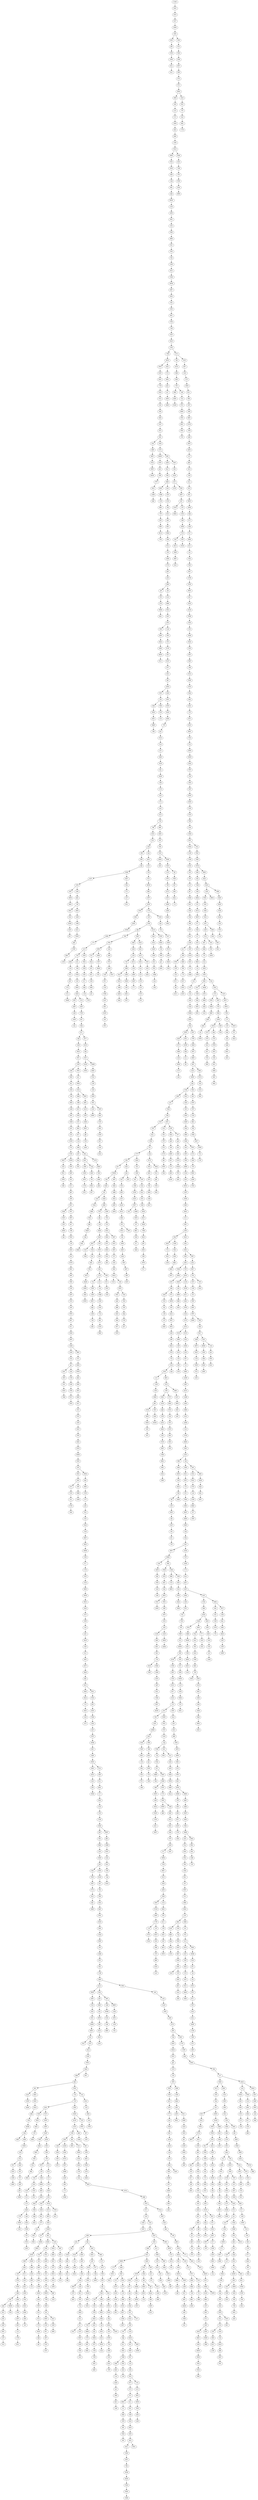 digraph {
	"9Q7"
	G8C
	RS4
	VCS
	KSP
	"61F"
	"2VV"
	N3G
	ZN6
	PNK
	BFX
	NMB
	"5ZK"
	VZ8
	RM2
	"1Q2"
	HPC
	XT4
	PSG
	PCC
	P3S
	"8MQ"
	LHD
	KY3
	NQS
	Q5V
	B4F
	"37R"
	"2BS"
	D78
	KS4
	CM7
	CDT
	NSK
	596
	XMR
	"9LH"
	"2WX"
	"11C"
	KMC
	TYF
	SLH
	K48
	134
	K5K
	JWF
	"2NF"
	VNY
	JMQ
	SYR
	"36K"
	J8S
	V9H
	RBQ
	BQQ
	"7Y3"
	T8Z
	DT2
	SV5
	PS2
	X26
	R8J
	DQW
	CV2
	K3G
	"6K9"
	XK4
	B7B
	"36T"
	"9ZW"
	K85
	P79
	WKY
	HNX
	SD4
	"12J"
	QTY
	XM2
	FJ1
	S5L
	LJ2
	"7P2"
	"1J1"
	ZV8
	XMD
	HVT
	V7Y
	"63Y"
	KPH
	"6Z8"
	VT4
	928
	"6NY"
	Z5T
	"3B7"
	"1G2"
	T9K
	CPK
	ZDC
	B49
	LZL
	PG8
	"7TC"
	GWR
	LML
	"3KQ"
	DLV
	"2GF"
	"6NN"
	BP4
	M9G
	D62
	"85P"
	765
	TQ6
	SLW
	CXW
	RHH
	JBZ
	KDC
	VFX
	"45Q"
	"94L"
	NGF
	DJG
	H4N
	RCS
	"8CF"
	C26
	ZMH
	VPV
	B3K
	"9KF"
	DC4
	TDG
	"6P6"
	"3FG"
	"3L6"
	LCG
	MM9
	"7XZ"
	Q5W
	VNQ
	575
	L1R
	ZQ6
	SY4
	WJ6
	RQ6
	"3L3"
	RW5
	"5Y2"
	SGL
	SBS
	YT1
	SJK
	"4MN"
	YLX
	"27H"
	XP7
	"13S"
	PL6
	"1S3"
	VCR
	371
	"1SK"
	"4XF"
	"94G"
	PMT
	D8R
	X21
	Q3K
	"3W6"
	XSN
	"7F1"
	G9B
	W23
	TY5
	DLN
	PDT
	"7C8"
	MZ8
	"8V2"
	JRX
	"34L"
	VPW
	RYM
	"9RX"
	Q4W
	NK6
	CZ1
	YN4
	JTM
	QFD
	182
	KJ1
	"47R"
	SB9
	"2TM"
	ZJ3
	FJ7
	XMT
	TL3
	"58C"
	"4B7"
	"6TG"
	B5Z
	B7J
	LMH
	M8G
	N63
	"4KQ"
	LRY
	XVN
	N16
	LJV
	YFC
	XFC
	R13
	"9CV"
	"5LH"
	"1PS"
	V61
	SVS
	PH1
	CN2
	"4NF"
	"1GW"
	PD2
	FPX
	HVB
	HLH
	ZWS
	"1FM"
	G23
	SWT
	X58
	LLL
	R54
	"7PY"
	GLQ
	FBT
	DCC
	"42Y"
	"3K3"
	YWC
	JXQ
	FWN
	G7S
	"2QT"
	BXK
	T1J
	MZ6
	"9YW"
	TMV
	Z1S
	X4J
	HJ3
	L3H
	"9ZZ"
	"51T"
	R5V
	"7CV"
	FR9
	"36M"
	VHV
	"3GH"
	"4GV"
	MHW
	BK2
	D2Y
	Z57
	KZQ
	C75
	CW8
	D1K
	"4RX"
	KP6
	TR5
	"3YK"
	"6FL"
	"9WJ"
	"67T"
	"5SR"
	J4X
	N2G
	"3MD"
	P7B
	X7Y
	"8X7"
	DDJ
	NQ9
	K9P
	MJW
	"3XJ"
	VBZ
	"9ZC"
	"4VQ"
	NYG
	"11N"
	GLM
	D1M
	FWX
	"1W7"
	LJZ
	MM6
	JGL
	"6QM"
	B3N
	PTF
	KNT
	"5DQ"
	X3B
	MXT
	"5SY"
	D11
	"9FQ"
	WM3
	JKB
	YOU
	DGQ
	VG3
	JGR
	LS3
	ST9
	447
	WDB
	KFC
	K9K
	"12Q"
	P56
	TBC
	"7PV"
	BWC
	B5N
	QWB
	T6X
	C9R
	BDV
	"34J"
	229
	VZV
	L34
	"6L4"
	938
	LCR
	RYY
	N4Y
	H5V
	PSZ
	"83S"
	GPF
	TFS
	KDZ
	"5T5"
	SQK
	SPQ
	VMK
	ZLQ
	"1H2"
	QJN
	MQP
	TP3
	"7MR"
	SG6
	FS4
	"59Z"
	NFB
	"8S6"
	K2R
	295
	G9L
	Z4C
	"1N5"
	KNG
	"7J8"
	QGG
	R32
	Z61
	"6DQ"
	PL8
	PXZ
	"26P"
	H3G
	D9W
	"77M"
	"3M3"
	Q16
	G6P
	DN6
	CQY
	C56
	X66
	"3BX"
	KP3
	YHS
	HGM
	"8PS"
	LS7
	"2Z4"
	C7H
	VHY
	G19
	"4B3"
	RFV
	BDC
	DQM
	WTD
	"9GM"
	BG3
	FW9
	P98
	"3TR"
	C81
	"75K"
	"2MB"
	YL4
	"5TF"
	MYV
	S4M
	"1SL"
	HKD
	SH8
	DNS
	PSX
	NTV
	M48
	"12B"
	VD9
	R91
	"5VW"
	LKV
	P94
	V4Q
	QFH
	VSF
	"8X6"
	QJT
	YNX
	HQ8
	PYQ
	"9CK"
	"2Q9"
	"6XD"
	T46
	R26
	"1DC"
	ZZF
	"5G5"
	LKZ
	XS7
	GB7
	RW7
	FQT
	GGB
	WLR
	BBH
	GWP
	"62M"
	VL4
	"16W"
	K2V
	PT4
	J7F
	"35B"
	"9X3"
	723
	NJK
	"18B"
	HWC
	Y6P
	"8JP"
	QCQ
	"1PB"
	K5Z
	Q46
	M5Z
	F45
	B2N
	"1GD"
	ZN4
	YJZ
	F5P
	"31R"
	ZX6
	"6Q1"
	"99W"
	YV7
	JYM
	797
	VKW
	KWZ
	W4M
	"7ZD"
	"8F8"
	TMK
	GJ4
	MJK
	CLD
	S3W
	"69C"
	"1B4"
	XBL
	M3S
	X8M
	WXW
	WZS
	LT5
	GPD
	"8KM"
	D6M
	MDR
	FSP
	SD9
	NRH
	JP8
	R6Z
	KFJ
	"4NT"
	GPH
	BWH
	J9V
	"3CV"
	"5GZ"
	YVM
	"19Z"
	B1P
	"6LB"
	ZYH
	DH1
	TR3
	"7DR"
	NNF
	"7J4"
	FGC
	QK8
	Z9H
	S93
	"3TK"
	QM5
	BWW
	"2D1"
	MCV
	TDJ
	"3XC"
	MB9
	MTF
	L1G
	"4X8"
	NC8
	NY8
	"65V"
	GJ5
	W7Q
	"95X"
	F8T
	VZT
	"8KT"
	CWW
	DBD
	"46F"
	878
	XVW
	DP1
	"2WG"
	"74P"
	PXW
	657
	P17
	527
	Z6B
	DDT
	TM6
	"8XM"
	MH4
	B71
	"2JX"
	X3J
	HPL
	PKY
	KLF
	V1N
	"3DH"
	"8QS"
	QV9
	VDW
	"21K"
	CNG
	NLZ
	S34
	SFB
	F33
	TDR
	NFG
	RY6
	"82Z"
	JP5
	"5S4"
	"4YV"
	S8J
	CRV
	"13J"
	CTD
	"79V"
	F8G
	Q3V
	159
	THR
	RNH
	"5FR"
	"2ZR"
	ZKW
	"3MW"
	QXR
	"8VS"
	CQJ
	"9PD"
	RZD
	MY7
	ZR8
	MK7
	RTL
	STM
	"1DV"
	SLC
	WQ5
	T2S
	TXW
	NDK
	DJS
	"6H4"
	GTQ
	LD5
	R2H
	DDR
	GS4
	WZM
	"48K"
	CCY
	JVK
	P6S
	MF6
	H7B
	"3GS"
	XQX
	M31
	K79
	F2K
	B5F
	"89F"
	"79K"
	"84W"
	"1JQ"
	JTD
	K5F
	R86
	"6LN"
	W9X
	561
	MFH
	Y5D
	"8KX"
	"6K4"
	Z3Y
	JM8
	XTQ
	H77
	"1DB"
	PZL
	ZSJ
	"2R1"
	XYF
	YWH
	BM8
	K4R
	VBG
	DSF
	"7L3"
	GHD
	B2J
	YBV
	"1L3"
	LJK
	ZKC
	DT4
	G4X
	GXQ
	GGN
	NQG
	"7B2"
	CCX
	ZCZ
	T4W
	"7RT"
	K5Q
	"3BP"
	"2YS"
	L92
	JB1
	LFX
	S7Z
	"1R4"
	"6V9"
	LKP
	XWQ
	"6KX"
	FSZ
	BYS
	XNB
	VTB
	735
	KTM
	"9PQ"
	G5W
	XTM
	M16
	X95
	"8MV"
	467
	L3D
	Q2G
	"83B"
	CRG
	R7G
	"7ZY"
	XMM
	BXS
	J24
	NV6
	TXP
	832
	"8FJ"
	JQF
	R29
	JT2
	"96X"
	VHL
	C7T
	LMB
	Z6T
	R6S
	XXK
	QPZ
	"14N"
	"8SR"
	Z8S
	GX6
	"43J"
	HFM
	HRG
	"6YV"
	"7HJ"
	Q5S
	232
	KN6
	QZR
	HS7
	WX4
	TWX
	"5NT"
	"8H7"
	119
	NN8
	JBB
	XL8
	Q3S
	LB2
	PJ9
	PCM
	YLH
	YS5
	Q9D
	VLS
	QPV
	BNF
	"5P2"
	FRJ
	"8JW"
	SJC
	K54
	WL7
	V4H
	CZS
	N54
	B2W
	WBZ
	KP2
	FHP
	CGQ
	"82P"
	BJZ
	WYB
	"4DP"
	WJ7
	L85
	MJ8
	RQX
	BYH
	C7K
	B3V
	"4ZN"
	"6J1"
	XF4
	"34V"
	RM3
	J2K
	QZD
	PBP
	"9M5"
	ZVT
	G2X
	VBN
	LVL
	ZHY
	"9SZ"
	"8HG"
	FSR
	ZYG
	"2TJ"
	CB2
	"6GP"
	RHN
	SKG
	PV2
	"2QJ"
	QKN
	ZJZ
	KVH
	"7RK"
	D9K
	"9FW"
	PD3
	L8C
	BCR
	S43
	"8YJ"
	PNJ
	DZM
	JL9
	P97
	FG2
	SFD
	DNM
	DR8
	"72S"
	H7P
	K3B
	"6T8"
	WSX
	X73
	"6T5"
	S2W
	"9K5"
	Q9Z
	"85F"
	"8XZ"
	ZQQ
	"4CP"
	"45P"
	BN6
	"16D"
	B14
	Y35
	BW4
	"2B5"
	XMQ
	S82
	XHW
	"2W5"
	ZG2
	P8P
	YFR
	TB3
	"5BP"
	"69T"
	"9XS"
	VZF
	BWZ
	C7C
	"9S5"
	P5T
	Y74
	R7F
	BCK
	M76
	Z9K
	WB8
	F5L
	"3T5"
	"8X3"
	"9JG"
	KG3
	XGW
	"5QN"
	GKM
	"4H4"
	"96K"
	F4N
	"4WR"
	T9Z
	Z4J
	PN8
	QDJ
	LV2
	"7B4"
	YDT
	Z48
	QDF
	RZQ
	"8VH"
	"3Q7"
	BZ8
	"97T"
	T6N
	VRM
	WLS
	XX4
	WY4
	"2LS"
	K6S
	"1VB"
	"7ZC"
	FNM
	RCG
	JXM
	"6TN"
	745
	SBH
	HPH
	JZP
	KVN
	HRT
	"6KC"
	NH9
	VVK
	KWF
	"27Q"
	ZX3
	"4M4"
	RZW
	Z8P
	JD9
	FL3
	"7X3"
	QKY
	HN1
	T57
	FQW
	"6X6"
	DLS
	GTT
	RK8
	JXJ
	"4PT"
	HGC
	"5KD"
	YKQ
	QYW
	PQV
	"8N8"
	RC5
	KCD
	NNK
	"6S3"
	"9HL"
	"9TZ"
	XSJ
	TK6
	SSG
	VNW
	J5P
	JPZ
	JVW
	CH1
	NQ1
	PZY
	TKN
	FN7
	"5VN"
	"43G"
	SC8
	F6S
	"7PC"
	"8B5"
	WD2
	V3S
	"2MV"
	KRX
	C2G
	NVZ
	TPY
	HG7
	FRG
	M4Q
	G2M
	KMR
	MZ7
	"9NN"
	YGW
	"7JC"
	"7RW"
	LH9
	"4S3"
	"8DB"
	542
	SLD
	N2N
	"4NH"
	W66
	R3S
	"1SB"
	GFB
	J7H
	XQL
	"58D"
	"8C3"
	NH7
	NZT
	D8S
	BM1
	ZZ3
	K78
	F5R
	WBR
	VQQ
	NPC
	NFD
	QD8
	"44S"
	KSR
	NLD
	G7F
	GXG
	QJD
	"27Y"
	197
	"8CR"
	NG5
	"6GD"
	TNV
	XP4
	V5D
	XYK
	P22
	SM1
	YC7
	M93
	KS9
	GSW
	C1Y
	ZBR
	X22
	Z43
	TFH
	ZWP
	N9P
	"2VZ"
	KZ2
	NRK
	BN1
	PDD
	"1PW"
	RR5
	V53
	"2NH"
	K81
	XTP
	DJC
	ZL8
	WXD
	FX6
	LCK
	"3FB"
	"3BG"
	"5G9"
	MHK
	BZF
	YX5
	"4C4"
	"25H"
	YBD
	BCC
	GS3
	L3W
	D5D
	JHR
	"3QG"
	"6DN"
	"34X"
	"8W2"
	XB6
	T3S
	PDC
	DLZ
	"81C"
	XC8
	"2DZ"
	HX2
	B52
	DJL
	QPR
	"7SF"
	RRC
	WYY
	ZZV
	"18L"
	MGZ
	C4K
	"97D"
	"6WH"
	JBR
	"3KH"
	XS9
	"7FG"
	"8J9"
	WRF
	C9C
	QSX
	ZWQ
	G61
	NW8
	284
	GWZ
	Y8J
	"11X"
	DJR
	"1WG"
	"5LR"
	"6KL"
	LZY
	XCM
	"9P8"
	GLW
	W9D
	Z66
	VXT
	K2F
	"7FB"
	GR5
	KR3
	R5M
	CD4
	475
	"1NH"
	CBM
	PD1
	GJ2
	XGB
	MDS
	"7RJ"
	"4Z4"
	L7Y
	HHY
	BR3
	YWS
	LR7
	JZS
	S1L
	TG8
	"3QY"
	S37
	CZY
	COM
	BVM
	Y6X
	WHH
	MBF
	CWP
	HN4
	CD5
	JKZ
	MNW
	"3K6"
	"4N7"
	PXY
	RBG
	GHQ
	"31T"
	QS6
	V3L
	"2LK"
	"3HQ"
	N7Z
	"8KP"
	LV3
	JMK
	PFH
	J2X
	732
	"5V2"
	"2V7"
	J9Z
	TWW
	S6L
	KJV
	Y5N
	TC5
	"6D3"
	JL8
	PCN
	PFB
	HM4
	DY9
	S7L
	"4VN"
	N7J
	FSM
	Y9D
	FQ6
	KDL
	BLX
	GC1
	"2P1"
	"2ZL"
	CCL
	ZSY
	"3QM"
	234
	MNP
	"5C4"
	JS9
	"7TM"
	FMN
	VFL
	CH6
	375
	PNX
	"7VK"
	"24G"
	"2Q3"
	Z7T
	C62
	S6Z
	Q57
	XM5
	CKC
	"2T8"
	CM2
	NHK
	"66L"
	"57N"
	SW7
	NQY
	ZGK
	ZP3
	M59
	TW5
	LRQ
	"3PN"
	C14
	"8QQ"
	H4D
	QFC
	F7N
	"1FZ"
	"3HG"
	B99
	LY6
	HGJ
	"1RY"
	BGW
	PKJ
	KSG
	FHF
	SRG
	F5F
	RZ1
	KHB
	NHD
	"66D"
	B17
	NTC
	SDM
	N1P
	"97M"
	W3Y
	V8C
	HMP
	L89
	H6P
	G5G
	BX6
	"7WT"
	ZXH
	"3F2"
	"56Q"
	J5W
	VYB
	"6B6"
	Y3N
	FP6
	W3T
	G8M
	DB1
	PDK
	DVL
	HL4
	"48W"
	VMQ
	"9PS"
	HHC
	JSP
	H4H
	"99H"
	WMK
	QW7
	"73N"
	QWX
	TL5
	Z5W
	"5VF"
	P6F
	VB3
	F2Q
	T17
	"5DW"
	"4TZ"
	"8NX"
	BQ9
	JPM
	FX2
	TC2
	"99Q"
	Y2M
	HLX
	"6G5"
	YR9
	"3MK"
	ZLM
	FMY
	"74Y"
	S4B
	"8PG"
	BQC
	"45B"
	WBX
	WVJ
	P3Y
	"5QM"
	JSS
	"5QJ"
	FCZ
	"67W"
	K63
	GB2
	"88Q"
	"6SK"
	BKN
	"6DK"
	WQ2
	LZN
	PGZ
	"1JV"
	"3HD"
	BPH
	L5M
	"2Y8"
	QCW
	YKC
	919
	Q6L
	"6ZQ"
	MFB
	BDZ
	ZRG
	YPD
	"9ZY"
	FD2
	VMB
	SNN
	H1M
	"2TN"
	"8NM"
	"8Z1"
	BHL
	S2J
	"45D"
	G6L
	"3WX"
	FT1
	"42B"
	Z88
	"5LX"
	PSK
	FNB
	HWZ
	GPT
	QF9
	R78
	WQH
	DVP
	YRD
	"8FN"
	WHN
	XH4
	D69
	SH5
	CX2
	QCF
	"11D"
	"9MV"
	Q3H
	BST
	XS1
	"79S"
	SWH
	JNX
	FBX
	TJJ
	"19J"
	ZHS
	"4BY"
	B86
	SN1
	NFY
	BWQ
	"5JH"
	"1P9"
	SH2
	K3Z
	"9YS"
	"2H2"
	172
	"51Q"
	"17J"
	D8X
	WQF
	"8XY"
	CYN
	KK3
	Y5W
	"62W"
	CX9
	WCX
	"66V"
	"1W6"
	T1T
	256
	"2QN"
	"72K"
	GD6
	Y18
	NRX
	XDV
	HNL
	NXF
	C6M
	KGC
	"1W2"
	LWM
	RW1
	J5F
	RK6
	DZN
	D75
	BRW
	V81
	Q1J
	RLJ
	MQG
	QS7
	"9GS"
	"2YJ"
	N58
	HJJ
	"5YZ"
	BH9
	TLT
	B1W
	CNF
	K7M
	"3MJ"
	TFT
	M4P
	HXC
	VN1
	CMQ
	F9C
	G8Y
	S5F
	"7N3"
	S9X
	VXJ
	RWR
	"18K"
	"3HB"
	TNJ
	"6CX"
	KWH
	K6Q
	VRB
	TQP
	T83
	PSD
	QMH
	D43
	FSD
	NKF
	TYK
	"6QP"
	Y51
	V8Y
	"7JZ"
	672
	"6RW"
	H7J
	"44W"
	FFM
	"72N"
	"4GK"
	"7MN"
	X15
	"3QX"
	MHB
	"6T4"
	NSL
	H19
	GSR
	"2XB"
	WLD
	VF3
	"8DG"
	YLM
	M4J
	F53
	XDJ
	C3M
	"3GJ"
	"9F6"
	"4XH"
	G1J
	YJY
	MPY
	SR4
	"5LD"
	SLM
	"3TP"
	FDW
	VYM
	JJZ
	"8SN"
	R1R
	ZSD
	CL4
	QSW
	"1H1"
	WRT
	W1T
	C4L
	TPB
	WZJ
	BKW
	HY4
	XQ6
	"41Q"
	BQP
	MQ6
	ZGR
	KRS
	B83
	QC9
	PWY
	"5HQ"
	"7YZ"
	JQH
	"61K"
	"8YP"
	T1C
	H1L
	GVQ
	QDL
	K8J
	F3F
	"3C3"
	259
	XNF
	"71Q"
	"7R1"
	G9D
	YRF
	YX9
	RZN
	DJZ
	"1BB"
	ZM1
	GS5
	"2SX"
	"3TB"
	"4ZX"
	WH1
	913
	151
	"47N"
	G74
	VDL
	LYD
	"8Z4"
	TC6
	JYB
	DH7
	Y1H
	"8PM"
	DGG
	"7CQ"
	TKK
	R5Q
	"8C7"
	RGB
	NF3
	"5C1"
	MLM
	QHP
	"6CJ"
	"67Z"
	RZB
	XCD
	"6BF"
	"4R8"
	VR3
	"5PD"
	GJF
	YDY
	"8NB"
	D9D
	QH1
	"86R"
	V7S
	M5L
	XC7
	YRK
	GTV
	"8VZ"
	VK1
	FPW
	"1QJ"
	QR7
	SW4
	WPB
	MM8
	C85
	"9J6"
	WLV
	YP4
	TSM
	X84
	LHL
	Z3N
	C1V
	FTH
	R6R
	SML
	"4CM"
	FLS
	"8TV"
	CT9
	KKL
	D53
	RXT
	HW6
	"7PP"
	CH2
	NKJ
	QBK
	J9C
	"5R7"
	YXT
	QXB
	R7B
	Q42
	JRJ
	NDD
	SVT
	XFP
	QT4
	ZJX
	"5RP"
	M9D
	SXK
	KY8
	MNK
	PBY
	BHZ
	VYX
	R5S
	"8VW"
	"9LG"
	QTH
	"64R"
	NV8
	"1HC"
	CN4
	R6X
	"9PT"
	DCS
	L4G
	B5G
	"85N"
	CM8
	BY8
	"2YK"
	"7HL"
	JTJ
	"89N"
	JP6
	NJW
	P7L
	KW8
	DPR
	LTL
	K84
	H5H
	"5D2"
	J6J
	"9G1"
	"7FJ"
	B4Q
	DHG
	N94
	HZ6
	ZYB
	MQ8
	VXG
	XGJ
	JJC
	J9N
	XZB
	"21P"
	D3C
	SSL
	"3H2"
	"2PN"
	T67
	158
	"42C"
	BTD
	"5JZ"
	JTS
	C5P
	HZK
	PPM
	"6NL"
	DLQ
	L1T
	PPF
	KBQ
	"6MX"
	"2SP"
	VL3
	JL4
	YKP
	J8D
	GWW
	"61M"
	FQ4
	LVJ
	VH6
	BSH
	YXY
	"44T"
	M5Y
	"36X"
	K6G
	SDH
	"6CQ"
	"1LB"
	876
	BRF
	RTM
	"2CX"
	QNR
	W2S
	141
	WX6
	"3CY"
	H32
	RMC
	L7H
	FTT
	NGP
	"8D9"
	"9V3"
	PZC
	TKD
	"4SJ"
	"3MB"
	689
	B5M
	S99
	S3V
	FLP
	"7C9"
	"4J7"
	"1F2"
	"5JF"
	P93
	"9LL"
	911
	WPK
	RLT
	SCX
	C34
	"2VG"
	XMB
	B2L
	TPL
	"3RD"
	PL3
	KG9
	"16S"
	"84N"
	"7YW"
	"8Q4"
	YDX
	BYC
	"3X4"
	LLY
	RKL
	"9SM"
	YDD
	MDK
	RB5
	YY6
	W2Q
	GTM
	WCJ
	V77
	F97
	KKM
	"8GX"
	CVL
	L68
	145
	"57P"
	NRQ
	N8L
	YFG
	HFV
	"5SL"
	PTH
	"4WB"
	"8S4"
	QRV
	"7Q8"
	KNS
	"9VH"
	P15
	"32D"
	"35G"
	MFP
	VSH
	XY4
	"6HK"
	"7ZB"
	"2M7"
	M4N
	"3DM"
	D6C
	J5L
	117
	K7Z
	DQF
	KHJ
	WF2
	"5GY"
	GPP
	"8TC"
	"8JV"
	"3SH"
	RVW
	DDV
	"32X"
	MH2
	DZS
	VDV
	KQM
	QXH
	FV5
	H4G
	"8RS"
	JS4
	Z54
	GV9
	"6P3"
	"89T"
	"4L4"
	K2L
	"7F6"
	FL5
	"7V1"
	Z6W
	TVH
	FLJ
	LNW
	R34
	QPK
	YGS
	PCK
	"9ZB"
	N23
	WMD
	"9T3"
	PX8
	NT8
	XN4
	"87F"
	BXH
	MGG
	X8H
	JJY
	RGK
	LYH
	NT6
	"6TZ"
	Q3R
	TNN
	D4Q
	"6PB"
	V6J
	Y4P
	"25D"
	"1RD"
	G18
	W8Q
	L67
	"7YQ"
	LD6
	K9Q
	Z3G
	"71V"
	"2MX"
	NTX
	XK6
	P6M
	NW5
	718
	JLX
	MGX
	TMC
	FFW
	WN2
	MT9
	N7B
	B1Q
	JJ2
	XLL
	QVW
	"6RJ"
	XHH
	STW
	KWB
	ZP9
	YLW
	"44F"
	"62G"
	K2C
	"92Q"
	N6T
	VNX
	FJQ
	YTV
	"2T4"
	ZT3
	H5Z
	DXJ
	MFY
	RQN
	Q7R
	Y43
	"5LL"
	"8YQ"
	S54
	WFR
	TRT
	"1MJ"
	"3YJ"
	HZV
	"8V5"
	GL8
	"5SJ"
	ZFJ
	PWN
	M1Z
	JL6
	MCZ
	XG2
	MZJ
	CKJ
	RRW
	PHW
	HYJ
	CZM
	B3S
	"88W"
	M2D
	"19K"
	DZY
	"63F"
	"3H5"
	"39F"
	YFN
	HZG
	G7Z
	NNZ
	WYF
	Y79
	"23K"
	JYQ
	R6F
	"9DS"
	GZJ
	MZP
	"6ZT"
	HCS
	MJZ
	889
	"7NB"
	"67M"
	"81Y"
	"7PR"
	PT8
	"1P7"
	FM5
	J9B
	TGL
	SJG
	"1HH"
	L5C
	"7JD"
	TY8
	Y6Q
	D79
	"4Z6"
	VZC
	N78
	B9B
	WN9
	QJ1
	281
	KH2
	PQK
	D4M
	"2DH"
	LC3
	"15M"
	K1L
	"23Z"
	"4SC"
	PYK
	"3H4"
	WMN
	"2ZX"
	XDH
	VQM
	"4MB"
	"2L7"
	YJC
	"3KZ"
	LX5
	F7T
	LBT
	SKF
	"8G1"
	GGL
	ST4
	CLK
	B7F
	T5W
	HPT
	"4LT"
	GY2
	"1GM"
	BN3
	MZF
	"3FL"
	XPM
	"1MG"
	Z53
	SGT
	"1T3"
	QPT
	"1JS"
	"2ST"
	"4VB"
	V6V
	VVJ
	"1Z3"
	KWR
	C1X
	"4BD"
	Q28
	"9VN"
	"62F"
	KM3
	"6V7"
	"8Z5"
	HRZ
	SZZ
	CF2
	TW8
	"9VR"
	"5B9"
	BFH
	GPG
	"9T1"
	YDP
	PS9
	K1N
	BPR
	"1YY"
	GY7
	XJ3
	X9T
	"18X"
	"6YW"
	J1C
	LBP
	QDD
	YW7
	"8NR"
	NGM
	MYR
	N38
	"92J"
	MFJ
	W6K
	JZF
	XXL
	YZP
	D63
	"9ZG"
	FZG
	"3KY"
	"5D1"
	GZV
	"4VF"
	HQY
	CP1
	"1TV"
	VLW
	NL3
	"6D8"
	FK3
	W6R
	BND
	GVZ
	N9Q
	RBV
	"7MT"
	BG1
	KVS
	K88
	"7LG"
	BJF
	PKG
	RCR
	XT8
	KK8
	P2M
	NGY
	"5J6"
	Z7X
	D7K
	N5R
	"9FM"
	PPN
	LZB
	X5P
	DBM
	RPX
	"4XW"
	YWK
	P12
	DNB
	"6N4"
	388
	L3P
	"5TS"
	RN6
	V87
	RZY
	F1J
	"3TN"
	LN4
	J48
	FGY
	DQR
	GM1
	PC1
	FDP
	KSS
	BGY
	PWB
	KRV
	"5FX"
	WR7
	"24W"
	BV8
	FFT
	MQR
	FY5
	LQ2
	XTZ
	S8C
	JBQ
	JZV
	R5W
	FJN
	CSN
	"2CN"
	JXX
	N41
	DV8
	"8W3"
	"15F"
	HQ7
	MPM
	BV1
	HXM
	J6X
	C2W
	378
	YJX
	"6C7"
	"4CC"
	"6FF"
	P9P
	"13Q"
	"3C7"
	"1TF"
	YW5
	C2L
	DZ4
	"7B3"
	HVK
	J8B
	668
	R7T
	"6JQ"
	N36
	F4T
	QM1
	"41R"
	NQP
	Q6D
	QY3
	N2R
	"6TS"
	JQ5
	XRS
	QG2
	V7X
	WXC
	CCT
	"69X"
	XC6
	"9D1"
	412
	KKZ
	LM6
	JVC
	"8MR"
	TKG
	X3S
	MLT
	"8BG"
	K1C
	VVX
	W8T
	H9S
	XJQ
	"1V6"
	SG8
	DB6
	CNZ
	DD8
	"43N"
	QZC
	MKM
	X11
	XWL
	"9BJ"
	N9L
	NDM
	QHK
	L47
	"14K"
	SM9
	"9V7"
	"7RY"
	KGY
	K34
	"53M"
	"9W7"
	V7W
	J3B
	"8QF"
	XTB
	PSS
	DHZ
	TLB
	"6VN"
	"46M"
	DCG
	XCW
	MK3
	GQ4
	BS9
	BHC
	J87
	QV6
	MCF
	T76
	"8ML"
	XB5
	SS8
	BPK
	FTW
	W51
	TXZ
	"7YY"
	RZP
	XNJ
	"62T"
	"7L4"
	RCQ
	MX4
	H59
	Q4Z
	"3F5"
	DQ2
	HYH
	"4QW"
	"5DK"
	ZV9
	"4YG"
	"5VZ"
	CW7
	DNN
	"4B1"
	"3Z3"
	RRJ
	137
	PLT
	RD9
	G5Z
	"3VR"
	M11
	691
	X4Y
	372
	Y2G
	"2TR"
	XH6
	JJB
	TYD
	JZC
	"6MB"
	"1X7"
	LTF
	KGD
	HP2
	"6BH"
	"8CK"
	VL7
	SVH
	"9X2"
	YB4
	"8HM"
	HFX
	ZTG
	HXV
	GTD
	H91
	HW8
	W7S
	HQH
	VQH
	KRC
	S9M
	"2DT"
	QDQ
	YK6
	B1Y
	"1MP"
	"8CW"
	HF5
	DC8
	"8JS"
	"9FF"
	XJZ
	ZPD
	WHK
	"1V8"
	K3X
	PFG
	KTL
	T5P
	C43
	"7CL"
	MYH
	CY2
	L9F
	T68
	"7QJ"
	RNG
	MDD
	859
	"1HM"
	MP1
	"1DW"
	H4J
	"7BS"
	Q75
	P4C
	G3K
	V7J
	LY4
	YCF
	"4QP"
	"7JM"
	LVD
	"9QJ"
	CF1
	SSQ
	"3L2"
	W3V
	SY9
	"6PC"
	T56
	QCZ
	"9YL"
	HTM
	"6P8"
	"99V"
	L37
	KT2
	KVQ
	"4PR"
	"2K3"
	WXZ
	"8LD"
	"3YN"
	CRQ
	"1CG"
	LMW
	"9P7"
	NLH
	RH2
	"1VJ"
	ZC9
	T3X
	R59
	Q49
	ZVW
	YY4
	Y5S
	SAN
	"6TQ"
	122
	"7KB"
	CZQ
	"4BL"
	TNS
	WV4
	MDN
	C2P
	VG9
	ZFL
	"3SC"
	GGT
	"1D8"
	L9D
	"2T6"
	ZWX
	"4K9"
	YZ9
	"16Z"
	VYV
	F7Z
	F8W
	BT4
	"9PZ"
	Z6L
	H2X
	"53N"
	Y85
	CBQ
	ZKH
	ZWN
	"2N8"
	"93G"
	MXC
	PL4
	FPB
	MYF
	ZZJ
	"5L3"
	ZXV
	"9GC"
	XLR
	T3L
	"9JB"
	GL1
	"3LD"
	LZQ
	YT7
	DB8
	S67
	"6FM"
	FWL
	"9Z9"
	YS8
	YCS
	LG8
	HR9
	H92
	"1WV"
	"7JF"
	"5JX"
	YQY
	C3B
	"3YM"
	"41V"
	KDF
	"9HK"
	Z37
	B22
	PZ5
	"7DY"
	ZV6
	DWQ
	"6NK"
	WS8
	"8BH"
	DRZ
	K3K
	SBR
	"57T"
	JKN
	R1N
	"9JS"
	Q5L
	PLR
	PWT
	"4W8"
	"9R3"
	WRR
	KJB
	K16
	V71
	Q79
	"2DD"
	"7QW"
	TNZ
	TS6
	VW5
	174
	MV9
	C77
	Y4J
	"16T"
	RCY
	"6G3"
	ZKV
	GRW
	"6C8"
	"2XY"
	"4HN"
	JZW
	SL3
	"2QR"
	"1J3"
	LSZ
	739
	"9ZX"
	NBR
	HFP
	YGP
	Q7Y
	"4KG"
	S3X
	J6G
	HB8
	CY4
	WR2
	"5XX"
	MX5
	BZD
	"2GZ"
	X8P
	KTC
	M67
	"8LP"
	PBL
	"5G4"
	FVX
	"4JT"
	P68
	Z7B
	865
	"84G"
	CB3
	PG7
	"5HX"
	PQK -> Q5S
	"8QF" -> BST
	"7DY" -> PBP
	DJG -> PLT
	L9D -> LBP
	SBH -> WMD
	XJZ -> PS9
	"6Q1" -> FNM
	K2F -> "9D1"
	NVZ -> YQY
	"3QM" -> Q3H
	"25D" -> ZJ3
	"94L" -> SBS
	G6L -> C81
	Q1J -> YJZ
	C7C -> SW7
	"9JS" -> "6G3"
	BRF -> K9P
	"7J4" -> LVJ
	"15F" -> K8J
	"8DG" -> "67M"
	PL6 -> DLZ
	XMM -> "9ZW"
	WQF -> SJK
	"18K" -> N2G
	"5LR" -> X7Y
	K5F -> S93
	"8MQ" -> CZ1
	LJK -> "4L4"
	MK3 -> "12J"
	LYH -> "48W"
	"3K6" -> QSX
	CQJ -> Q9Z
	"4SC" -> HHY
	P6F -> 475
	LZY -> VLS
	"1VJ" -> GWW
	TL3 -> HFM
	NLZ -> ZYG
	232 -> F5L
	"1Q2" -> B71
	D8S -> GHQ
	"7QJ" -> TWX
	DJL -> JTS
	LLY -> J87
	VVK -> QPT
	XSJ -> F5R
	DP1 -> M48
	"4H4" -> M4J
	FJ7 -> 919
	JKB -> YFR
	YT7 -> "7JM"
	"6PC" -> "5LD"
	HGC -> XXL
	BGY -> JVW
	XMB -> "44W"
	C62 -> "87F"
	XB6 -> C2G
	YFN -> "67Z"
	MHK -> C7T
	V77 -> "4VN"
	WBR -> K9Q
	134 -> VMB
	CMQ -> MPM
	CN2 -> MYR
	Y74 -> T5W
	FSD -> JPZ
	WBR -> L4G
	FWL -> BCR
	D6M -> NRK
	DHG -> PWN
	V4H -> RZD
	KJB -> "5FR"
	HXM -> FSR
	SC8 -> "84G"
	BWH -> "7TM"
	T68 -> 174
	PWY -> "6V9"
	W7S -> W8Q
	B7J -> Z61
	"9X3" -> RC5
	S54 -> JJ2
	"1N5" -> FR9
	"1BB" -> K2V
	CWW -> Y74
	Q9Z -> 745
	YJY -> K4R
	XTZ -> "34J"
	NHD -> "5YZ"
	QH1 -> R7G
	F7T -> JL8
	G8Y -> "2NF"
	G19 -> "3FG"
	N41 -> JHR
	THR -> Q9D
	"6KC" -> "6T8"
	K2V -> PSX
	QDJ -> "93G"
	ZC9 -> RBV
	"4KG" -> XYF
	"4R8" -> FV5
	284 -> SLM
	B14 -> K2R
	"71Q" -> "4B1"
	PJ9 -> NDK
	LV2 -> G5G
	TXW -> "1MP"
	Z5W -> QS7
	"8CF" -> KVQ
	"5KD" -> HTM
	BYH -> "1JQ"
	QYW -> VZ8
	DNN -> C7C
	"9ZW" -> C62
	"9X3" -> LRY
	BN3 -> "1WG"
	"4YV" -> RTL
	X4Y -> XTQ
	V81 -> YDX
	"2SP" -> QCZ
	KDL -> TJJ
	VQM -> "8X7"
	CBM -> R29
	"7C9" -> R3S
	BY8 -> "2BS"
	"36X" -> VPW
	H5H -> "2LK"
	MDK -> TKK
	VT4 -> SG8
	"3C7" -> N5R
	"4XH" -> WZM
	JS4 -> KTL
	QS7 -> YLW
	S7L -> DHG
	F5L -> "3C3"
	SM9 -> Q5V
	RGK -> S3X
	VNW -> LVD
	BN1 -> RZW
	"6CJ" -> 876
	"6CX" -> X4J
	"11N" -> "42B"
	KH2 -> G18
	XN4 -> TMK
	HRT -> XH4
	"7ZC" -> "2DD"
	CVL -> WVJ
	"4BD" -> WRR
	PG7 -> "6GP"
	V71 -> LS7
	SYR -> JPM
	XBL -> GPT
	"6D3" -> MJW
	V4Q -> TXZ
	XS7 -> R91
	LVJ -> PFG
	CRV -> FTT
	D78 -> JP8
	XWL -> JS9
	527 -> H4J
	TB3 -> YS5
	RZD -> K6G
	"8B5" -> XXK
	KQM -> "44F"
	J6G -> WY4
	"2VG" -> R59
	"1RD" -> HW6
	VVJ -> TL3
	"1CG" -> "4NF"
	172 -> NHK
	VDV -> DB1
	"3PN" -> NNF
	RR5 -> 657
	CLD -> VMK
	R54 -> B4F
	KKM -> BBH
	VR3 -> YWS
	"25H" -> RQX
	GR5 -> "3TR"
	X58 -> "2L7"
	158 -> BQ9
	TNJ -> F5F
	X3B -> CB3
	NJW -> "9NN"
	T5P -> R8J
	CWP -> G4X
	NGF -> C26
	LTL -> Y6Q
	JT2 -> "7J4"
	PFH -> ZL8
	S43 -> X9T
	"1FZ" -> KS9
	YBV -> KGY
	VSH -> WB8
	WJ7 -> "1LB"
	"81C" -> 141
	"8HG" -> TPY
	NL3 -> DJC
	DT4 -> "8W2"
	LMW -> QKY
	"71V" -> HZK
	"3GH" -> D8X
	"7ZD" -> X26
	XCM -> WQH
	B5G -> KJ1
	"2JX" -> K85
	NN8 -> 668
	JB1 -> YP4
	"2DT" -> T46
	N23 -> "31T"
	"1MJ" -> "6KL"
	"65V" -> GKM
	L34 -> G5W
	475 -> H7P
	DJL -> Q4Z
	F45 -> "1W6"
	"2B5" -> FBT
	SN1 -> F6S
	LR7 -> D1M
	K3B -> ZYB
	"7JC" -> YTV
	N4Y -> ZZV
	JTS -> "6D8"
	TSM -> "3BX"
	ZWX -> YN4
	S1L -> FJ7
	RZN -> ZP9
	HRZ -> "5SL"
	DLZ -> T83
	"5JZ" -> Q46
	KWR -> D69
	YKC -> "7C8"
	TRT -> "4XH"
	SG8 -> "2YJ"
	"2ZX" -> YFG
	G3K -> GPG
	V87 -> "7L3"
	KVN -> "62F"
	CKC -> PT8
	RC5 -> QY3
	"1H2" -> GLW
	M4P -> RQN
	YRF -> "8TV"
	VZ8 -> "35G"
	ZV9 -> GD6
	NGM -> "9YW"
	"7MR" -> BLX
	MFJ -> GM1
	CRG -> SQK
	ZWP -> "8SR"
	"1V8" -> RB5
	HLH -> Y4P
	"1SB" -> WMK
	"7MT" -> MLM
	X95 -> VDL
	"21K" -> CTD
	XLR -> YK6
	SLH -> SPQ
	BCR -> D8S
	BYS -> XPM
	WLS -> "18L"
	R5M -> "66D"
	"88Q" -> SAN
	K3K -> B7B
	D75 -> Y5N
	K1N -> QTH
	BHL -> N8L
	MH4 -> "2TJ"
	KSG -> "77M"
	COM -> NQY
	QK8 -> ZWP
	N6T -> 928
	N2R -> H5H
	"64R" -> ZBR
	"85N" -> "82Z"
	X15 -> MDD
	"27H" -> DT2
	KDC -> ZP3
	J5W -> WH1
	"24G" -> "4R8"
	VDV -> "92J"
	V5D -> DCG
	"9R3" -> ZKC
	"1HC" -> "3F2"
	VKW -> LH9
	"6SK" -> XK6
	VYV -> Q49
	"3DM" -> KFJ
	JP8 -> KRC
	RCQ -> "7VK"
	"7NB" -> "7FG"
	S2J -> PXZ
	M4J -> VVK
	J2K -> TGL
	R5V -> GTT
	"69C" -> NJW
	295 -> R6F
	SM1 -> ZQ6
	TFT -> P22
	"2DD" -> "53N"
	KHB -> SLH
	W6R -> "3BP"
	VPW -> CNF
	J8D -> "4MB"
	"48W" -> QDF
	"5NT" -> S9X
	VF3 -> M76
	"7FJ" -> "81Y"
	D53 -> VBG
	MCZ -> "8XZ"
	KZQ -> "47R"
	"93G" -> "1VJ"
	L1T -> GSR
	N36 -> V3L
	"7FB" -> ZXV
	PFG -> ZTG
	"5PD" -> "84N"
	C5P -> MYV
	P7L -> MFB
	GLW -> "8HM"
	CGQ -> SW4
	VK1 -> C3B
	ZYG -> SS8
	MP1 -> "3C7"
	"8W3" -> YW5
	"2VZ" -> Y2M
	PPN -> "8H7"
	MYR -> YCS
	CF1 -> Z9H
	"8QF" -> F4T
	C4K -> H6P
	"6FF" -> P8P
	JZV -> NH9
	"12B" -> "57P"
	ZN6 -> "51Q"
	"1NH" -> KBQ
	BKN -> 467
	"6TN" -> XMD
	"7ZY" -> WR2
	"8BG" -> S7L
	"9YW" -> FWX
	"1D8" -> "94L"
	XTM -> "6LN"
	"6L4" -> KP2
	MYH -> SB9
	"4Z6" -> WX4
	ZLQ -> "5D1"
	RB5 -> "7PV"
	QWB -> "5KD"
	B2J -> VQH
	SR4 -> QBK
	PYQ -> SBH
	ZVT -> CZQ
	"6GD" -> CNZ
	MPY -> PCK
	JP6 -> NT6
	M4Q -> L5M
	Q75 -> "7B2"
	SFD -> K6S
	YKQ -> QJN
	GPG -> "1GW"
	FFT -> "1VB"
	VXT -> P2M
	"3C3" -> KVN
	Y18 -> X22
	"9BJ" -> BV8
	J5F -> XGJ
	B17 -> WMN
	YR9 -> PZY
	"2MX" -> WYY
	WYB -> HXM
	BND -> QJ1
	QD8 -> HFV
	"3MD" -> "6NY"
	RN6 -> DQ2
	"9LH" -> LZN
	T76 -> WQF
	"4MB" -> W3V
	QZC -> "9G1"
	NKF -> Z6B
	YX5 -> "79S"
	WR7 -> "9PQ"
	XDJ -> LLL
	H7P -> K3X
	K78 -> BFX
	BZF -> RZQ
	N7B -> Z66
	"8Z5" -> JS4
	PSS -> JSP
	Z1S -> "72K"
	Y5N -> "5LL"
	X21 -> "3HG"
	"3MB" -> "3GJ"
	Z8S -> XQL
	"3F5" -> QHK
	GX6 -> VL7
	ZRG -> PFH
	"1F2" -> P9P
	KP3 -> JP6
	"8DB" -> "7PY"
	HW6 -> DZS
	RTL -> "35B"
	FNB -> "13J"
	"8Q4" -> "44S"
	Y6Q -> XDV
	X7Y -> "88Q"
	J8B -> MQP
	DH7 -> WPB
	QFH -> XJZ
	N2N -> "8G1"
	JBB -> HXV
	"5T5" -> XCW
	CW8 -> XTZ
	"62M" -> "9VH"
	TMV -> JJC
	GTD -> LD6
	B99 -> JJY
	V8C -> SFD
	RHN -> KH2
	YGP -> "6GD"
	CX9 -> "67W"
	ZSD -> QPZ
	K63 -> "5GY"
	"4LT" -> Q7R
	"9Q7" -> CY2
	HFX -> B5M
	FQT -> "4MN"
	Q75 -> GVZ
	BZD -> HVT
	"69T" -> NGY
	"7HL" -> M8G
	"5R7" -> Z8S
	FJ1 -> VSH
	VT4 -> LFX
	YPD -> "9GS"
	412 -> VBN
	BH9 -> R6X
	T1C -> X11
	F1J -> "8PM"
	S4M -> C6M
	KRV -> Y5S
	"2K3" -> DVP
	MV9 -> YT1
	735 -> G1J
	M67 -> HVK
	739 -> "6CJ"
	SS8 -> WS8
	NW5 -> H19
	WR2 -> "4QW"
	N36 -> FD2
	KT2 -> K3Z
	"1TV" -> KT2
	N2N -> "7Y3"
	JP5 -> GLQ
	F2K -> X66
	SXK -> RHH
	F2Q -> L3H
	"8VH" -> M2D
	N7Z -> "8JS"
	C3M -> "7RW"
	"1JV" -> FFW
	RBV -> D2Y
	ZC9 -> CRV
	GY7 -> G61
	"6T4" -> CLK
	JTS -> M1Z
	"6C7" -> "2JX"
	"1LB" -> WZS
	"57N" -> "5D2"
	WHK -> R5W
	QM1 -> K84
	FNM -> ZVW
	HFV -> NGF
	QV6 -> H4H
	"3XC" -> Q3S
	YP4 -> "8X3"
	"35B" -> "6DK"
	"9FW" -> Y5D
	FMN -> "3MK"
	"1GW" -> 765
	DN6 -> HFP
	B2L -> Z7T
	J5L -> "7XZ"
	"9MV" -> "5VW"
	"8JW" -> QK8
	Y79 -> "89T"
	"1T3" -> DSF
	CBQ -> "3QY"
	M76 -> "6K4"
	C7K -> VNY
	CCX -> T1J
	P6M -> SYR
	"4B1" -> ZLM
	"5FX" -> V6J
	HPC -> BJZ
	"9DS" -> "8VS"
	QXB -> VD9
	GJ2 -> W9X
	HPT -> "5TF"
	"9ZG" -> HX2
	K3X -> S2W
	"7PC" -> "14K"
	KKM -> VKW
	P22 -> N7Z
	B2W -> L92
	"9FQ" -> WLR
	"5G9" -> L68
	SZZ -> "5P2"
	"3TB" -> "7RJ"
	SGT -> F2K
	SNN -> "58D"
	"92J" -> H5Z
	MZ7 -> PZL
	RKL -> SD9
	QM5 -> VDV
	HF5 -> 723
	XMD -> ZR8
	PDD -> "6TQ"
	J9N -> PG7
	"81Y" -> D4M
	"4CP" -> GTD
	"3X4" -> "6K9"
	WN9 -> WD2
	YJZ -> GXQ
	JQ5 -> L47
	Z5T -> "3XC"
	"6NY" -> S2J
	JJY -> "3T5"
	"66V" -> "1L3"
	GVQ -> XRS
	"9YL" -> "4PT"
	Z3Y -> DWQ
	"8J9" -> "2TN"
	"6WH" -> XP4
	"59Z" -> "3YN"
	YHS -> XTB
	JGR -> NFG
	KLF -> MQ8
	GS3 -> "7QW"
	"7SF" -> VL3
	"6K4" -> XF4
	MZF -> "3Z3"
	M59 -> "3MJ"
	CB2 -> "8Z5"
	DC4 -> NC8
	Z4C -> ZGR
	DJR -> BWW
	"5J6" -> X5P
	WHN -> "11N"
	"9TZ" -> "7RY"
	B49 -> "5JH"
	B1W -> NT8
	T5W -> MZF
	DGG -> "5VN"
	D69 -> Z3N
	R86 -> "8N8"
	YLX -> H3G
	"7TM" -> "8D9"
	RVW -> "6NN"
	NGM -> "9HK"
	D62 -> YXY
	WLR -> ZSJ
	SW4 -> BP4
	"5DK" -> "1MG"
	"27Y" -> LC3
	Z7X -> FFM
	Y4P -> "3L2"
	S93 -> 412
	"4NF" -> "7YW"
	RQ6 -> "9JS"
	C34 -> "96X"
	"2QJ" -> W7S
	"9JG" -> "74P"
	Z54 -> PFB
	"4M4" -> "2ZX"
	"1JQ" -> DXJ
	N9P -> Q2G
	NDK -> MZ7
	G5W -> BHZ
	SLD -> PZ5
	K9P -> KSS
	L37 -> KGD
	"6P6" -> F33
	L5M -> CZM
	YZP -> SSQ
	WQH -> TP3
	QPZ -> ZN6
	XGB -> "34L"
	MQ8 -> "7MR"
	"4BY" -> "1SB"
	"3C3" -> PDK
	"4S3" -> SCX
	F53 -> "4TZ"
	X4J -> FN7
	"3W6" -> H7B
	SLM -> "4LT"
	MXC -> ZKV
	DVL -> QVW
	C14 -> KDL
	M2D -> "8DB"
	Z88 -> B3K
	BTD -> VZF
	"3BX" -> "58C"
	JMK -> TNV
	FW9 -> "7MN"
	"5QJ" -> PKJ
	"6P8" -> 859
	CNZ -> "7PR"
	N58 -> T4W
	"6KL" -> DJR
	V7Y -> CB2
	MDD -> D5D
	HXV -> X84
	Z57 -> H77
	"6LN" -> MY7
	TQ6 -> 229
	CB3 -> 527
	D7K -> "8KM"
	"7L3" -> DBD
	WX4 -> FQW
	"8JS" -> PMT
	"41V" -> QFC
	XNB -> "6VN"
	SJG -> "7FJ"
	197 -> BK2
	388 -> N9P
	FG2 -> "3B7"
	XQX -> PYQ
	"8HM" -> KMR
	F3F -> N63
	V7S -> "3WX"
	L7Y -> "15F"
	"9ZB" -> "5HQ"
	L1G -> 575
	"85P" -> BXS
	HPH -> HRG
	"7CQ" -> "1V6"
	Q5W -> V7X
	HQH -> QWB
	JGL -> "7HJ"
	M48 -> N4Y
	PTF -> KGC
	Y5S -> "83S"
	"6FM" -> RYM
	R91 -> KQM
	"2TJ" -> TMV
	STM -> BKN
	PT4 -> TSM
	BXH -> SRG
	KJ1 -> XHH
	"3L6" -> "9HL"
	GPT -> Q5W
	ZYB -> W1T
	"44W" -> "4B3"
	KNG -> HHC
	VW5 -> "4N7"
	SRG -> X3S
	WMD -> DLV
	TNS -> T5P
	JYQ -> "8CW"
	K88 -> P4C
	W2Q -> K78
	"2QT" -> GTQ
	N78 -> M11
	SY4 -> WL7
	"5LH" -> YWK
	SWT -> "2ZL"
	FTH -> KY3
	C75 -> "6L4"
	ZZJ -> "7V1"
	J1C -> "36X"
	CW7 -> MKM
	V3L -> 295
	739 -> BVM
	DDT -> PCM
	KWF -> J8D
	"4QP" -> PDC
	"2NH" -> DZY
	"9FM" -> DBM
	PSG -> P3Y
	L89 -> GWP
	DQ2 -> "9LH"
	PX8 -> "7JD"
	ZHS -> J9C
	"5QN" -> "47N"
	YWC -> K81
	"19K" -> TMC
	"5VF" -> G7Z
	GTV -> D63
	QKN -> KG3
	XS9 -> JYQ
	SJC -> TQ6
	VZV -> XLL
	HHC -> "83B"
	HL4 -> "4YV"
	YW7 -> RYY
	KK3 -> "13S"
	"6RJ" -> Z7X
	Z5T -> XHW
	VL3 -> N23
	K2C -> ZRG
	VBG -> J9Z
	"8SN" -> MZP
	THR -> VXG
	WS8 -> KLF
	S82 -> LY6
	"2Z4" -> "2T6"
	ZKH -> RZY
	LCG -> BYS
	JHR -> "9FQ"
	"9FM" -> ZMH
	"18L" -> S9M
	"2DD" -> 281
	"5D2" -> 375
	Z7T -> JL4
	"2ZL" -> YRK
	PTH -> N78
	"5LX" -> YWH
	G2X -> KW8
	XY4 -> QH1
	MQ6 -> NQG
	QZR -> "9ZB"
	"14N" -> WRF
	ZCZ -> ZSD
	C2L -> KN6
	KR3 -> CL4
	LJ2 -> "3RD"
	RPX -> PPF
	"8C3" -> KDF
	S7Z -> JTM
	QC9 -> XTP
	JZC -> KRS
	"99W" -> "3F5"
	FFM -> H5V
	"3SC" -> W3T
	FD2 -> Q4W
	C43 -> "8YQ"
	FTT -> RM3
	R7F -> "3H2"
	HFP -> "3QM"
	Z48 -> VRM
	"36M" -> "56Q"
	"9Z9" -> JXX
	H32 -> Q3R
	L3H -> YZ9
	"1FM" -> J4X
	MP1 -> HPT
	"7Q8" -> YGP
	"3TK" -> T17
	JJB -> TY8
	174 -> "8CF"
	Z37 -> W8T
	YKP -> "2DH"
	RXT -> XMB
	"6MX" -> FZG
	QMH -> Q42
	"2CX" -> PWT
	MQP -> CKJ
	CRQ -> XS1
	"8SR" -> TK6
	NTC -> GY2
	XQL -> "17J"
	VYB -> "7Q8"
	YX9 -> GL1
	"3T5" -> J7H
	D43 -> QCF
	"2NF" -> GRW
	LZN -> YNX
	542 -> YY6
	HJ3 -> FM5
	G61 -> "8JV"
	"9M5" -> HCS
	"4VB" -> XLR
	SKG -> MX4
	"61F" -> RGB
	WZJ -> TLB
	W1T -> "9VN"
	"92Q" -> PTH
	NGP -> M67
	"7F6" -> NY8
	C2P -> P17
	H1M -> R5S
	FG2 -> "2Z4"
	S9M -> HRT
	K4R -> JMK
	GZV -> KWB
	"4HN" -> "2DT"
	"8CK" -> "5SY"
	YDX -> Y4J
	SKF -> D11
	"6XD" -> "39F"
	"41R" -> R5M
	T4W -> KK3
	"3BP" -> MYF
	RCS -> NRH
	Q5L -> HMP
	QCF -> YDY
	"19J" -> X4Y
	N16 -> VL4
	FCZ -> PG8
	467 -> H2X
	TR5 -> "3TN"
	"9T1" -> CLD
	"84W" -> ZKW
	PZ5 -> "7YY"
	BJF -> "2GZ"
	"8NB" -> TC6
	"4N7" -> "6P8"
	XGJ -> "2T8"
	732 -> L7H
	"3BG" -> H7J
	JTD -> WXZ
	FSR -> FMN
	"8V5" -> MNP
	"5SY" -> "16T"
	ZHY -> 122
	182 -> J5L
	SY9 -> "6FF"
	CPK -> J6J
	"41Q" -> R6R
	HJ3 -> "8FJ"
	P93 -> "3MB"
	"5S4" -> QRV
	CZQ -> "9K5"
	MYV -> ZWQ
	JL9 -> YPD
	FVX -> "7YZ"
	HX2 -> D62
	BST -> CQY
	WN2 -> GPP
	KGD -> "5LX"
	Z3N -> ZHY
	QZD -> RLT
	PCK -> Z6W
	WY4 -> RNG
	VRM -> WJ6
	WXC -> XL8
	VZC -> NLD
	ZG2 -> JVK
	HZV -> F9C
	CD4 -> "63F"
	W9D -> CCT
	"6B6" -> PQV
	CN4 -> "9J6"
	H4G -> FVX
	NQP -> C9R
	R8J -> P7B
	YY4 -> SVT
	MGG -> V1N
	KDZ -> WR7
	Y6P -> XFP
	K6Q -> BV1
	"7RY" -> K7Z
	QG2 -> FMY
	"16D" -> Y9D
	PCN -> QV6
	NV6 -> V3S
	R6S -> SLW
	XH6 -> P6F
	KGC -> LMH
	"1B4" -> "57N"
	PN8 -> TLT
	GM1 -> "1TV"
	GGN -> KJB
	X9T -> YRD
	"7PR" -> "6FM"
	XSJ -> VB3
	TJJ -> LTL
	WZS -> BX6
	Q6L -> TPL
	CH6 -> "7F1"
	CXW -> SVH
	"9ZG" -> "99V"
	SPQ -> "6J1"
	"3TP" -> GB2
	"8CW" -> RRC
	WXD -> "6D3"
	"3HD" -> XGB
	M31 -> "2NH"
	NFB -> V8C
	"1MP" -> HPC
	DV8 -> Z3Y
	N94 -> R7B
	XC8 -> "62T"
	CY4 -> LCG
	J2X -> B99
	"7QW" -> XNJ
	LSZ -> W9D
	PYK -> "24G"
	F5R -> "4DP"
	KS9 -> JP5
	"7PC" -> "8KX"
	938 -> V6V
	L3D -> "74Y"
	FRG -> "2T4"
	MLM -> BN3
	"8Q4" -> "9PD"
	GY2 -> ZZJ
	"6FM" -> SSG
	TC5 -> DRZ
	G8C -> KNG
	M1Z -> C2L
	XT4 -> DQM
	GTM -> STM
	Q5V -> LY4
	W7Q -> "2Q3"
	FX2 -> TR3
	J6J -> "9PS"
	Q3R -> J1C
	GKM -> QZR
	SJK -> "4JT"
	RRW -> DT4
	"7SF" -> MTF
	DNB -> "1W7"
	SW7 -> K9K
	VNX -> "5VF"
	Q3V -> L1T
	SFB -> JQH
	"3K6" -> P7L
	WLV -> M5Z
	"1T3" -> Z5T
	"8FN" -> D9W
	HVK -> SML
	"97T" -> GX6
	G9B -> "62G"
	SCX -> "9QJ"
	KDF -> Y18
	FSZ -> "8NR"
	QSX -> VVX
	T5W -> NDM
	"1TF" -> "6H4"
	MXC -> "73N"
	M9D -> MLT
	GB2 -> J9N
	FPW -> 596
	"16W" -> "2MX"
	HJJ -> X21
	VB3 -> "2K3"
	BWC -> JJB
	KKL -> VYB
	KRS -> "8J9"
	BFX -> SD4
	"8KX" -> H4N
	J5P -> "27Q"
	CB2 -> B17
	P97 -> "1Z3"
	"89N" -> K7M
	"18X" -> LHL
	VXG -> "4Z4"
	"66D" -> SWH
	"3BX" -> "4H4"
	DRZ -> HN4
	"9P7" -> "3GS"
	G5Z -> "2VZ"
	"4L4" -> QS6
	"3YN" -> CF1
	QPT -> "66V"
	LBP -> H4G
	DWQ -> "6JQ"
	"3GJ" -> "2YK"
	MJZ -> "66L"
	G7Z -> 234
	YC7 -> "14N"
	FWX -> SY4
	"1MG" -> SH2
	F7Z -> NL3
	XB5 -> "7F6"
	J87 -> M9D
	J9Z -> BR3
	"8S6" -> WXD
	KVQ -> B2N
	JZS -> HFX
	"6YV" -> H32
	WCJ -> SZZ
	NFY -> ST4
	"83B" -> MDN
	Y5D -> TNS
	V8C -> G2X
	SL3 -> FL5
	Q49 -> GB7
	RQX -> VXJ
	L9F -> DC8
	256 -> Y6X
	LZL -> VQQ
	X8M -> CSN
	"7Y3" -> RLJ
	"6JQ" -> "99H"
	L47 -> "84W"
	"1GD" -> TC2
	JZS -> VR3
	C9C -> M59
	"1RD" -> LKV
	BP4 -> ZC9
	JP8 -> TDJ
	WMN -> SSL
	"5DQ" -> "44T"
	BXS -> NW8
	QGG -> RBQ
	"4YG" -> X73
	WD2 -> "6LB"
	691 -> "4CM"
	BCK -> PXY
	672 -> ZV9
	R6F -> VYM
	NDM -> VHY
	MJK -> NTX
	YJY -> "5LH"
	"1WV" -> H1M
	R13 -> "1DC"
	NQG -> SY9
	"42C" -> LV2
	WRR -> MJZ
	YWH -> "16D"
	"7N3" -> YLX
	VMB -> CXW
	PCM -> XMT
	QJD -> KNT
	"3LD" -> VF3
	C1Y -> ZWS
	BXK -> BT4
	SDM -> GR5
	Z6B -> Q3K
	QHK -> "6T5"
	NC8 -> F8W
	WLD -> "6MX"
	VFL -> BJF
	HQ8 -> "4X8"
	"5DK" -> XB6
	JRJ -> 158
	Y3N -> QPV
	LKV -> FDP
	SML -> "1FZ"
	"9RX" -> BNF
	JXQ -> BXK
	VPV -> "2Y8"
	QDF -> C77
	145 -> L8C
	CX2 -> WZJ
	K2R -> YVM
	TC6 -> VXT
	CD5 -> ZHS
	VMQ -> NNK
	Q46 -> BQC
	VRB -> M4P
	"9ZY" -> N2N
	M4N -> "2CX"
	CH2 -> "3YM"
	LD5 -> WRT
	XHW -> PSG
	XXK -> DZN
	B5F -> "16W"
	M11 -> "1FM"
	"4Z4" -> "31R"
	GJ4 -> Z7B
	VHV -> KFC
	V7W -> "21P"
	F4N -> "5TS"
	"43G" -> JTD
	"3L3" -> KZ2
	Z4C -> RW7
	"99H" -> "2TM"
	LT5 -> NTC
	"44F" -> V9H
	CZM -> "8CK"
	RD9 -> CN2
	DDV -> "5J6"
	T9Z -> R86
	ZXH -> NK6
	PLT -> Q3V
	"8PS" -> T1T
	Z43 -> "2QT"
	YXT -> "45Q"
	KK8 -> "4CC"
	BS9 -> "1DW"
	LB2 -> "2W5"
	PS9 -> "5G9"
	LG8 -> "4PR"
	HKD -> S1L
	RGB -> MCZ
	"8TC" -> S3W
	YZ9 -> NFB
	859 -> X95
	XDH -> JZC
	"1DB" -> "72N"
	WRT -> JZS
	HGJ -> B86
	"8NM" -> B22
	BDV -> B4Q
	TYF -> GHD
	"2H2" -> VLW
	"4RX" -> DJL
	MHB -> BQP
	Z9H -> WHN
	MK7 -> ZCZ
	QNR -> "2LS"
	D2Y -> RW5
	"18X" -> "41R"
	B5Z -> HQ8
	"2LS" -> VCR
	"8JP" -> "26P"
	VLW -> RZP
	"6T4" -> PKY
	BG1 -> "4W8"
	"67Z" -> LRQ
	YLM -> "1QJ"
	LVL -> "7KB"
	DGQ -> "48K"
	Y2M -> DHZ
	FJN -> QW7
	"3L3" -> BFH
	B4F -> FWL
	"4GV" -> LB2
	HY4 -> TBC
	YY4 -> "2XY"
	VQH -> TKG
	K2L -> SLC
	JMK -> "5DW"
	XS1 -> "1X7"
	"1VB" -> "7FB"
	FK3 -> "85F"
	K9Q -> PBL
	Q3S -> QMH
	TW5 -> "4J7"
	BW4 -> SLD
	"9SZ" -> "7PC"
	M93 -> JYM
	MQR -> "6TS"
	"3VR" -> QJD
	SLW -> R6Z
	BQQ -> 388
	CM8 -> ZZF
	LZN -> BWQ
	Q5W -> NV8
	PBL -> G9L
	LH9 -> XS7
	DJC -> "6BH"
	PNJ -> B3V
	MYF -> "4Z6"
	GWP -> C4L
	MYR -> RS4
	"3QG" -> MT9
	CNF -> "1Q2"
	"37R" -> FDW
	Q42 -> N58
	KJV -> "7JC"
	MGZ -> J9B
	"7P2" -> ZM1
	"9J6" -> DNN
	"4XF" -> 865
	D1K -> C4K
	LD6 -> "9JG"
	KSS -> "1JV"
	VL7 -> BN6
	"7PY" -> JL6
	FZG -> SNN
	"6X6" -> "9SZ"
	"4PR" -> PH1
	"3XJ" -> JZF
	Q3R -> "1WV"
	NRX -> YFN
	FJ1 -> LS3
	"8JV" -> XWQ
	"3H5" -> P6S
	T3X -> "7DY"
	"7X3" -> LVL
	"7F6" -> KY8
	281 -> "2N8"
	KSP -> "67T"
	ST4 -> "1H2"
	RGK -> "9X2"
	PSS -> "4BY"
	"2N8" -> XTM
	"16S" -> L1R
	TY5 -> "18B"
	"61K" -> "8LD"
	WJ6 -> M9G
	B5N -> MZ8
	C81 -> CX9
	D6C -> P12
	"13J" -> FQ4
	PD2 -> J8B
	"36T" -> BG3
	M8G -> S4B
	FMY -> KNS
	"51T" -> JBQ
	"4QW" -> TFH
	D62 -> VMQ
	TXP -> PYK
	"7RJ" -> NLH
	JXX -> YGW
	"5JF" -> BQQ
	QKN -> FP6
	K1C -> "1P9"
	"1SK" -> ZN4
	N63 -> Z5W
	R1R -> LQ2
	BW4 -> BZ8
	QKY -> R1N
	"6G3" -> H4D
	VHL -> T56
	DVP -> ZVT
	YDY -> "45D"
	MZ6 -> W23
	VL4 -> LTF
	YFG -> T3L
	G8M -> J3B
	FS4 -> B5Z
	"12J" -> VNX
	"1YY" -> CNG
	"88Q" -> T9K
	ZGR -> TYF
	WHH -> P56
	PWB -> F4N
	H3G -> "6DQ"
	"9PZ" -> B7F
	F5P -> "1G2"
	"4ZN" -> N9Q
	"6PC" -> "69X"
	ZQ6 -> VYV
	911 -> DN6
	SGT -> H9S
	K3Z -> RMC
	JXJ -> DCC
	"3Q7" -> "7R1"
	"5L3" -> K48
	"63Y" -> "3K6"
	"11C" -> "1GM"
	PHW -> VSF
	XJ3 -> "2WG"
	WRF -> "7CQ"
	DZN -> "25H"
	GHQ -> "99W"
	Y43 -> GC1
	"47N" -> J6X
	Q6D -> "3FL"
	"9QJ" -> MK3
	GTD -> GPF
	"24W" -> "6PB"
	PH1 -> "1N5"
	"31T" -> "2VG"
	MZ8 -> LX5
	"4VQ" -> QNR
	"4DP" -> LZL
	"5GY" -> "6C7"
	VZT -> VVJ
	NKJ -> FX6
	"47N" -> MHW
	SVH -> "71Q"
	B86 -> NRX
	B4Q -> "6HK"
	"9SM" -> PLR
	RZB -> LJ2
	"3W6" -> "7WT"
	KWH -> PCC
	FGY -> "43N"
	S93 -> K88
	KG3 -> RWR
	PPF -> RNH
	NT8 -> HP2
	M4N -> QCW
	TYK -> L7Y
	BN6 -> "81C"
	QDD -> XQ6
	H77 -> "6CX"
	D9W -> "3BG"
	F8G -> J48
	H92 -> "6Q1"
	P4C -> MHK
	"67W" -> "7TC"
	XK4 -> P98
	"1P7" -> LJK
	"1W6" -> "8Q4"
	KWB -> "2WX"
	QPR -> "4NH"
	"45B" -> PV2
	DNS -> DGQ
	LMB -> "64R"
	JJ2 -> GJ4
	KKZ -> T67
	C56 -> P15
	XH4 -> Y6P
	VYM -> HN1
	SW4 -> "11C"
	"8F8" -> B1Y
	PV2 -> FJ1
	C85 -> R32
	XSN -> TDR
	JBQ -> "4C4"
	"75K" -> RKL
	BT4 -> KK8
	"7YZ" -> CGQ
	X3S -> "19J"
	MLT -> "3QX"
	BQP -> F2Q
	HYJ -> S6Z
	KRX -> S8C
	NH7 -> BGW
	VZC -> S37
	XM2 -> L9F
	J7F -> "4WR"
	V8Y -> "5T5"
	"5V2" -> NVZ
	689 -> H91
	YS5 -> "9BJ"
	JJ2 -> KDC
	"26P" -> DP1
	NRH -> "8KP"
	NDD -> "1HC"
	S5F -> KDZ
	PC1 -> YXT
	HQY -> XYK
	745 -> PKG
	375 -> LKZ
	Z9K -> "2VV"
	DZY -> Y8J
	VVX -> "3YJ"
	"3M3" -> YDT
	"8NX" -> XX4
	"8FJ" -> HZG
	TNZ -> J24
	QRV -> MPY
	L3D -> DCS
	LFX -> "8F8"
	BM1 -> 117
	PFB -> ZQQ
	L7Y -> MV9
	TKG -> "6SK"
	"8Z1" -> "2Q9"
	HB8 -> LSZ
	N78 -> MFY
	MFP -> YV7
	832 -> P93
	JNX -> "61F"
	YLW -> K54
	"8KT" -> F7Z
	DQM -> "82P"
	MPM -> QR7
	V61 -> TFT
	TXZ -> HS7
	QFD -> "51T"
	"8G1" -> CVL
	"4W8" -> FS4
	KFC -> QTY
	CQY -> PSK
	W9X -> FFT
	X8P -> Y43
	P94 -> "3XJ"
	378 -> "4VF"
	"9YS" -> DJG
	PD1 -> FPW
	ZWQ -> TYK
	"3Z3" -> PD1
	B5M -> "3Q7"
	GJ5 -> DNM
	LJZ -> K63
	B3N -> MGX
	WM3 -> GL8
	K6Q -> "86R"
	YNX -> CRG
	"7LG" -> FY5
	K6S -> F3F
	"19J" -> "3DH"
	PGZ -> GJ5
	W2S -> ZV8
	YK6 -> GS4
	"9ZX" -> CM7
	HFM -> XBL
	DSF -> ZLQ
	VFX -> "45P"
	DH1 -> GGN
	V3S -> "1J3"
	LC3 -> DY9
	NKF -> "8GX"
	VSF -> "7JZ"
	TKN -> R54
	F8T -> "42C"
	BBH -> KS4
	DR8 -> 232
	T17 -> C7K
	"2DH" -> B2L
	RW1 -> V77
	"58D" -> "1MJ"
	"6G5" -> JKB
	DNM -> P94
	PDT -> TC5
	"7WT" -> "41V"
	QTH -> MH4
	"3B7" -> KHJ
	KTM -> K2C
	FDP -> XC6
	"1GM" -> ST9
	QW7 -> LR7
	MYH -> KWR
	"45P" -> PPN
	"4KQ" -> TL5
	MZ6 -> JXM
	TM6 -> NH7
	"6GP" -> CYN
	PT8 -> MXC
	D8R -> "1BB"
	S99 -> TG8
	CH2 -> CBQ
	"6T8" -> B2J
	TP3 -> QDL
	KG3 -> PSS
	J24 -> Q6L
	BWW -> LG8
	YWK -> DB8
	FDW -> "1W2"
	HG7 -> GZV
	"9LG" -> CD5
	"3HB" -> QDD
	YWS -> "8KT"
	ZSY -> SH8
	XZB -> VNW
	ZTG -> PC1
	HWZ -> M3S
	"6ZQ" -> G5Z
	BDC -> GV9
	B83 -> FWN
	M5L -> FSD
	"23K" -> "9S5"
	VXJ -> "7J8"
	H91 -> YKC
	YT1 -> HLX
	"9PQ" -> L9D
	FN7 -> "62M"
	ZBR -> "4VQ"
	"8XM" -> J6G
	"2V7" -> "2MV"
	V9H -> 561
	PXY -> T6N
	WBZ -> "8CR"
	P4C -> RD9
	M5Z -> "3HB"
	"72K" -> "79K"
	"9NN" -> FLS
	"4C4" -> YX9
	LNW -> "6Z8"
	CP1 -> RR5
	"4CM" -> KG9
	K16 -> BGY
	H5V -> C85
	PKG -> XP7
	CCX -> L5C
	"6D8" -> G6P
	V7W -> 119
	371 -> WPK
	P17 -> KKZ
	NTV -> MNK
	"2ZL" -> "8S6"
	"8N8" -> "2MB"
	159 -> XS9
	SH2 -> Z54
	"7MN" -> "79V"
	"48K" -> "2SX"
	R5Q -> "7CV"
	"8X7" -> "1PW"
	"4K9" -> QSW
	TPB -> "7RK"
	"77M" -> NQS
	"4CC" -> "5Y2"
	XDV -> SDH
	FN7 -> MHB
	VZF -> K16
	GXG -> "1SK"
	FSM -> 259
	H4H -> PSZ
	WVJ -> MP1
	"3CV" -> "3FB"
	"2DZ" -> "1R4"
	NF3 -> HQH
	H2X -> "61M"
	"95X" -> PN8
	"6NL" -> MX5
	"8RS" -> YC7
	SQK -> VW5
	372 -> "8Z4"
	876 -> W2S
	QT4 -> Z9K
	P79 -> JQF
	"74Y" -> SBR
	FL3 -> Q6D
	N2G -> XNB
	447 -> "19K"
	F5R -> WCJ
	JSP -> HRZ
	"9HL" -> C7H
	"13Q" -> JL9
	HPL -> QC9
	"8VZ" -> "6XD"
	XNJ -> "9DS"
	RH2 -> BHC
	"7CV" -> WKY
	NV8 -> "8PG"
	N9L -> RTM
	YCF -> ZWN
	XQX -> RW1
	G6P -> F45
	LLL -> JTJ
	G9L -> "1DB"
	R2H -> "9PT"
	MFB -> S5F
	Z61 -> MDS
	"74P" -> XM5
	P15 -> J5P
	"34L" -> DQW
	QR7 -> "6N4"
	YJX -> "5JF"
	"12Q" -> "3HQ"
	Z6T -> PBY
	HNL -> JQ5
	B3K -> QHP
	BM8 -> Y79
	V7X -> ZV6
	P3S -> QF9
	S6L -> "5QN"
	VG9 -> PHW
	DHZ -> KWF
	XG2 -> "4XF"
	"9CK" -> HQ7
	FSP -> "1J1"
	"51Q" -> "8HG"
	SBS -> BDZ
	MHK -> XH6
	MM9 -> "4K9"
	"7X3" -> JMQ
	BVM -> "3W6"
	HZG -> DNS
	"96K" -> CCY
	"6CJ" -> FPX
	JZP -> Y85
	K1L -> T6X
	ZJX -> NKF
	"8W3" -> FQT
	"6T5" -> VK1
	"2TM" -> "57T"
	QBK -> R34
	GZV -> "13Q"
	DB8 -> PD2
	KN6 -> NNZ
	"6BF" -> "4HN"
	RNG -> NDD
	YFC -> CWP
	KVS -> JJZ
	FQ6 -> 691
	BLX -> J9V
	YVM -> K6Q
	MF6 -> DVL
	QTY -> F7T
	H9S -> G6L
	NJK -> "97T"
	WLD -> PQK
	K6G -> "1TF"
	"7YQ" -> "5HX"
	Q4Z -> XM2
	GTQ -> "5SJ"
	TDG -> X3B
	L92 -> "9T3"
	HN1 -> QPR
	"16T" -> LLY
	"4NT" -> SGT
	"1R4" -> "6KX"
	VYX -> C1X
	S3W -> "1P7"
	TBC -> G7F
	LKP -> JZV
	QSW -> XK4
	LRY -> PT4
	RMC -> TYD
	Q4W -> "4GV"
	"3L2" -> "9PZ"
	GPP -> NN8
	WPK -> TVH
	LR7 -> "1YY"
	FQ4 -> Z37
	ZGK -> BPR
	T67 -> NSL
	RYY -> 447
	KP6 -> MH2
	RS4 -> "6V7"
	"9P8" -> "9F6"
	XCD -> "1T3"
	FBT -> PJ9
	FX6 -> CH2
	X73 -> "32X"
	MJ8 -> "6S3"
	"6QP" -> B1Q
	WTD -> K79
	"1PS" -> XVW
	"45Q" -> Q5L
	F8W -> "2SP"
	"3TR" -> V53
	XWQ -> JGR
	HG7 -> QD8
	R34 -> JZW
	"99V" -> LZQ
	JYM -> "11X"
	YCS -> "8MR"
	JXM -> YGS
	D1M -> HM4
	PD3 -> CY4
	FJ7 -> GGT
	SD4 -> W4M
	DY9 -> TDG
	CCL -> NMB
	"1S3" -> TQP
	ZJX -> TXP
	TQ6 -> "3SH"
	723 -> "2P1"
	"2WX" -> Z88
	"6DK" -> LJV
	"8PG" -> "6DN"
	NGY -> "8PS"
	HVB -> "8RS"
	NFG -> "8VH"
	TC2 -> C1V
	SVT -> "15M"
	QVW -> XDJ
	"9LH" -> VRB
	865 -> NRQ
	N38 -> ZJX
	"3YM" -> "9ZY"
	MZJ -> MFJ
	PBY -> RCQ
	R6X -> "5QJ"
	CD5 -> "36M"
	"8QQ" -> VPV
	"5BP" -> NFY
	"8KP" -> Z3G
	"7CL" -> NQ1
	L3P -> "1HH"
	L5C -> 134
	HZ6 -> PXW
	"3QY" -> XDH
	B5N -> LCR
	TDJ -> B3N
	C7T -> WXC
	DDR -> BRF
	J6X -> YDP
	RRC -> "89F"
	XYK -> "8QS"
	TMC -> 159
	"7JM" -> QWX
	RZY -> "8MV"
	913 -> JB1
	N1P -> JBZ
	W6K -> "7P2"
	GJF -> SGL
	WQ2 -> "97D"
	Q4Z -> "96K"
	NXF -> P97
	Q57 -> T2S
	MY7 -> "1H1"
	"8XZ" -> "9V3"
	SML -> Q16
	WMK -> D1K
	Z7B -> K3B
	"9XS" -> MGG
	K79 -> 878
	N38 -> K1N
	FV5 -> QXB
	QDQ -> "7ZC"
	"5TS" -> MQ6
	BJZ -> "2ZR"
	"3QM" -> "8BG"
	Y4J -> LM6
	TNV -> JRJ
	R5S -> G74
	S9X -> "89N"
	"3K3" -> C2P
	"5LX" -> PNX
	RQN -> N2R
	MM6 -> "3TK"
	"6DQ" -> KTC
	NW8 -> "1SL"
	"4NH" -> 938
	GXG -> LWM
	QPV -> VFX
	"2D1" -> RCS
	B3S -> "5PD"
	RZW -> CV2
	BG3 -> "8VW"
	KHJ -> 735
	VMK -> K2F
	NRX -> S43
	JJC -> KMC
	TBC -> "45B"
	"5DW" -> "7N3"
	Z66 -> "4SJ"
	JWF -> L89
	"89T" -> "8ML"
	DDJ -> "5GZ"
	"8Z4" -> "8V5"
	"6NK" -> "34V"
	LS7 -> H1L
	CY2 -> JKN
	S7Z -> NZT
	"4VF" -> FGC
	"7RK" -> B5G
	YJX -> M93
	G4X -> "9ZZ"
	PWT -> "7JF"
	TQP -> XT8
	"6TQ" -> "9ZC"
	NBR -> "5QM"
	GL1 -> B7J
	G7S -> T1C
	T9K -> DNB
	"43J" -> "71V"
	W4M -> J7F
	Q79 -> DD8
	"5JX" -> "6FL"
	B1Q -> SM1
	MNP -> SV5
	FL3 -> F97
	VHY -> X8P
	"9X2" -> "9VR"
	RZP -> VH6
	BQC -> ZZ3
	ZFL -> W2Q
	"2BS" -> HYH
	"43N" -> HQY
	"97M" -> "3H4"
	ZKV -> GJ2
	QCW -> N1P
	SY4 -> QG2
	G7F -> WSX
	NLD -> "18X"
	"4NT" -> "4M4"
	"9V3" -> WLS
	"2Y8" -> "3M3"
	ZP3 -> C9C
	"8MR" -> N9L
	"4RX" -> JGL
	MNW -> "59Z"
	XFP -> YBV
	MY7 -> "6MB"
	FM5 -> 718
	XFC -> HY4
	R26 -> FX2
	"5VW" -> "9YL"
	T6N -> "7SF"
	WBZ -> WFR
	MJW -> "7BS"
	JL6 -> N16
	"57T" -> J2K
	NQ9 -> WCX
	G2M -> 689
	V53 -> YHS
	GPF -> HPH
	"8GX" -> D43
	CDT -> R13
	HS7 -> GTM
	JZW -> KPH
	MTF -> L3P
	"8D9" -> YJC
	TDR -> "5DQ"
	"3FL" -> 797
	GSW -> NHD
	K34 -> S82
	"6LB" -> "3CV"
	MFH -> "8QQ"
	GVZ -> "9P7"
	CWP -> TW5
	RCR -> B3S
	TFS -> "7L4"
	"8H7" -> 911
	Z6L -> D7K
	K3G -> GFB
	"8PM" -> MFH
	FLS -> SKF
	XTB -> RFV
	"83S" -> D3C
	WJ7 -> KSR
	"3X4" -> XZB
	RW1 -> PL6
	"3HQ" -> S34
	CM7 -> ZT3
	X3S -> "8B5"
	WTD -> "6RJ"
	"9YS" -> RCG
	"9V7" -> XVN
	N8L -> "8S4"
	P5T -> VN1
	B1Y -> L3W
	CCY -> MCV
	FQW -> C2W
	"1RY" -> "88W"
	NG5 -> JSS
	"7JZ" -> TKD
	K1N -> "94G"
	Z4J -> WF2
	B2J -> KM3
	"1Z3" -> "5XX"
	"1PW" -> B83
	QPK -> "6NK"
	"8NR" -> LYD
	"8TC" -> "5G5"
	"8XY" -> LBT
	XVW -> "7YQ"
	657 -> C34
	"6V9" -> R7F
	TS6 -> "36K"
	JS4 -> 542
	CLK -> V8Y
	D11 -> BM1
	S6Z -> HG7
	PD3 -> R7T
	"58C" -> ZJZ
	R1N -> LMB
	"63F" -> WN2
	JL4 -> "3H5"
	"53N" -> "5G4"
	X26 -> CM2
	DB1 -> MQR
	"96X" -> J5F
	"3MW" -> XSJ
	ZJ3 -> "4RX"
	"7B2" -> KCD
	"8QS" -> KVH
	LN4 -> "9XS"
	X84 -> "9V7"
	V6J -> "3L3"
	VTB -> ZKH
	"2TN" -> N3G
	"5XX" -> PD3
	MHW -> "6YW"
	W4M -> WJ7
	ZXV -> 889
	"2YJ" -> MGZ
	"7F1" -> "2QJ"
	CGQ -> XJQ
	XLL -> CH6
	J4X -> LJZ
	DC4 -> R78
	"9HK" -> B52
	"5RP" -> YOU
	"79S" -> XWL
	D4M -> PCN
	H9S -> RCY
	"23Z" -> "3PN"
	"57P" -> DQF
	YFR -> "8FN"
	YJC -> "8LP"
	BR3 -> VCS
	WQ5 -> YFC
	"96X" -> Z6L
	P8P -> "18K"
	"8BH" -> V81
	"67T" -> HB8
	"5G5" -> V61
	TW8 -> "9RX"
	K5K -> YJY
	"3DH" -> "9GC"
	QCQ -> Y35
	V7X -> "2ST"
	"3GS" -> C1Y
	HP2 -> V5D
	VNY -> Y1H
	NNF -> VHV
	JQF -> J2X
	GHD -> C75
	KM3 -> "7CL"
	PNX -> "5C4"
	"4WR" -> BWZ
	C2W -> "4SC"
	DCG -> "8C7"
	Q3H -> S54
	L1R -> GLM
	"45D" -> DZ4
	"5FR" -> QGG
	YDT -> RVW
	DP1 -> YW7
	"4B3" -> 172
	JD9 -> ZYH
	RZQ -> MM6
	"6V7" -> Q1J
	SH8 -> BYH
	K8J -> "5JZ"
	"3H2" -> CCX
	BK2 -> X58
	"8LD" -> "3TB"
	"59Z" -> B1W
	QZC -> J5W
	PLT -> QDJ
	LML -> QFH
	"9ZZ" -> "9LL"
	DLN -> GPH
	RLT -> T9Z
	VBN -> "9KF"
	QY3 -> BG1
	668 -> RM2
	K7Z -> "65V"
	"4X8" -> "7RT"
	Y1H -> BPK
	SGL -> TM6
	QS6 -> XCM
	"9D1" -> B2W
	Q7Y -> "11D"
	VSF -> LCK
	PXZ -> FHP
	X11 -> PZC
	B9B -> DDJ
	JMQ -> C56
	BZ8 -> ZFJ
	GLM -> SFB
	ZP9 -> SKG
	"9KF" -> N94
	XHH -> "72S"
	KCD -> "6X6"
	"5JH" -> "95X"
	"2CN" -> "23Z"
	"7FG" -> FPB
	J9B -> HZV
	KZ2 -> "92Q"
	C62 -> PS2
	ZT3 -> S6L
	F33 -> FT1
	GWR -> S99
	"6C8" -> Y2G
	LWM -> NQ9
	LY4 -> CWW
	GGT -> MXT
	G23 -> P5T
	N5R -> "85P"
	N3G -> K34
	MZP -> HGJ
	P68 -> YJX
	ZFL -> YKP
	P98 -> MJ8
	FL5 -> T76
	YL4 -> LV3
	MCF -> QT4
	"1PB" -> PTF
	BNF -> BH9
	JPM -> HPL
	PYK -> KP6
	"9GC" -> HF5
	JBR -> R1R
	ZQQ -> WX6
	MDN -> ZWX
	R3S -> V4H
	"4LT" -> FJN
	N1P -> CPK
	P12 -> G8C
	ZV9 -> "25D"
	Q49 -> 371
	BST -> TNZ
	P3Y -> YLM
	"7RW" -> CF2
	MCV -> YR9
	"7V1" -> YBD
	"3RD" -> "8Z1"
	YY6 -> JNX
	HNX -> NJK
	"1J3" -> "1HM"
	F97 -> K3G
	VG9 -> "6WH"
	H19 -> GPD
	JBZ -> VQM
	CL4 -> RZB
	H3G -> "69T"
	"6TS" -> B9B
	"5B9" -> "8NB"
	SKG -> M31
	"72S" -> "7ZB"
	RM2 -> "5C1"
	J9V -> BY8
	GFB -> "46M"
	YS8 -> G8M
	BFH -> NGM
	S67 -> YB4
	"6ZT" -> FG2
	DZS -> YX5
	P7B -> L67
	TMK -> XB5
	TLB -> BZF
	BX6 -> R5V
	"7HJ" -> GGB
	"9FW" -> F8G
	PPM -> MBF
	GXQ -> VZC
	ZWN -> XNF
	CKJ -> SXK
	GPH -> "6QM"
	WMN -> "9FF"
	JQH -> D78
	GWW -> "1RD"
	DQW -> "1B4"
	KNS -> PGZ
	"4GK" -> GQ4
	C3B -> QKN
	"62G" -> TWW
	HW8 -> "9JB"
	X5P -> 182
	"7L4" -> HKD
	"3KQ" -> DGG
	LC3 -> "7X3"
	GZJ -> Z4J
	NNK -> "63Y"
	LCK -> "9TZ"
	Y85 -> RK6
	GGL -> "8DG"
	ZMH -> "3TP"
	MT9 -> S5L
	BRW -> G3K
	"2VV" -> JBR
	LX5 -> "6RW"
	PSX -> CP1
	ZLM -> RK8
	KBQ -> QZC
	GC1 -> "8JP"
	ZL8 -> D79
	S6L -> "5S4"
	"47R" -> GGL
	LS3 -> CN4
	FHP -> N7B
	HQ7 -> CM8
	"5SJ" -> XG2
	VBN -> CDT
	V6V -> SL3
	YW5 -> "5BP"
	"1DV" -> DDV
	D3C -> XMM
	"7F1" -> V7Y
	GQ4 -> WHK
	WKY -> "32D"
	CYN -> "5ZK"
	"4PT" -> YLH
	T1C -> HWC
	SH5 -> YL4
	"5SL" -> BTD
	XPM -> TNN
	"6XD" -> D75
	"8KM" -> YS8
	CV2 -> QCQ
	GR5 -> KP3
	ZN6 -> DDT
	YGS -> "9P8"
	"82Z" -> WM3
	ZX6 -> PL3
	HWZ -> "1PS"
	G5G -> "3GH"
	C1V -> B49
	M9G -> ZX3
	M16 -> FHF
	TVH -> MK7
	R3S -> YCF
	"9LL" -> "2DZ"
	PSD -> Q7Y
	H7J -> YWC
	NSK -> DH7
	XF4 -> "6TZ"
	"5Y2" -> FGY
	QJN -> "1RY"
	TGL -> CX2
	SV5 -> WBZ
	RFV -> "6P6"
	"8CR" -> RBG
	JM8 -> "53M"
	KY8 -> SC8
	MDK -> LML
	"1H2" -> G2M
	LHL -> HJJ
	FR9 -> "8BH"
	T1J -> TXW
	VG3 -> 256
	SBR -> WLV
	"8YJ" -> NSK
	MB9 -> "7B4"
	CN2 -> P68
	"7YY" -> "3L6"
	LKZ -> Z1S
	"58C" -> WHH
	YDP -> 284
	"4BY" -> BRW
	R6S -> Y5W
	575 -> "3DM"
	L9F -> YT7
	"79K" -> "6C8"
	"66L" -> NPC
	"1DC" -> "9Z9"
	"44T" -> NTV
	"6MB" -> NFD
	"2T6" -> DZM
	LM6 -> DLS
	W3Y -> V7S
	"1QJ" -> SN1
	NDK -> "4CP"
	TPY -> K1C
	X3J -> "8W3"
	PMT -> FJQ
	YRK -> F5P
	"34J" -> "8YP"
	LTF -> "3HD"
	"5YZ" -> Z8P
	"2ZR" -> "7B3"
	"69X" -> W7Q
	"2SX" -> WDB
	CPK -> GXG
	FPB -> ZGK
	"2ST" -> N38
	VQQ -> TNJ
	"8YQ" -> "12Q"
	PZL -> V71
	FGC -> D6M
	K5Z -> "7PP"
	"8V2" -> NXF
	"5G4" -> NLZ
	RW7 -> MDK
	PKJ -> Z4C
	R7T -> G7S
	"1VJ" -> H92
	QXH -> P79
	"36X" -> X8H
	NQY -> XC8
	"39F" -> NBR
	"4J7" -> P6M
	"19Z" -> JD9
	R5M -> "8V2"
	TYD -> F1J
	KSR -> N36
	MGG -> "16Z"
	ZZV -> BND
	"2L7" -> "3KH"
	"2YS" -> QXH
	"5C4" -> QM1
	"6YW" -> JLX
	"6DN" -> WXW
	CCT -> L85
	SSQ -> 378
	"13S" -> VHL
	"1W7" -> X8M
	YRD -> BKW
	VXJ -> DQR
	W3V -> "61K"
	"6CQ" -> MFP
	"7C9" -> ZPD
	"4ZX" -> LZB
	PPF -> HYJ
	CZY -> DR8
	B71 -> JXJ
	Y2G -> GZJ
	S34 -> FTW
	YB4 -> Z57
	LVD -> FL3
	"4SJ" -> "7DR"
	YXY -> B5N
	PNK -> CW8
	WCX -> RXT
	HWC -> 151
	"7DR" -> "34X"
	R7B -> XMQ
	LV3 -> SVS
	G1J -> QM5
	"2Q3" -> GVQ
	Q42 -> TPB
	V7Y -> QDQ
	117 -> "6ZQ"
	LMH -> DJZ
	G8C -> "6TN"
	"2XB" -> "5V2"
	R2H -> "1CG"
	"7JD" -> "85N"
	NZT -> T3S
	"2R1" -> YDD
	"34X" -> "8MQ"
	Z53 -> Q57
	F5F -> VZV
	"1J1" -> KJV
	"87F" -> B14
	HZK -> FLP
	"8S4" -> DB6
	GWR -> WTD
	X26 -> "1GD"
	"74P" -> BS9
	S3W -> YKQ
	H4D -> R5Q
	"5C1" -> "6KC"
	DBM -> "8JW"
	928 -> "4BL"
	TWX -> NGP
	Q9D -> KR3
	DBD -> LMW
	TY8 -> "4XW"
	LRQ -> "7ZY"
	JTM -> DDR
	VBZ -> Y3N
	PZY -> SJC
	151 -> "8X6"
	CZY -> R6S
	XCW -> "3SC"
	J48 -> JBB
	H4N -> "9GM"
	MXT -> QYW
	D4Q -> "2M7"
	R7G -> "7HL"
	MH2 -> CW7
	SYR -> D8R
	NQP -> BCK
	"1LB" -> "46F"
	DLV -> "3YK"
	WDB -> "3X4"
	PZC -> "5SR"
	TLT -> P3S
	B99 -> "1JS"
	XMT -> V7W
	S2W -> "5JX"
	"4WB" -> "27Y"
	"3FB" -> 145
	878 -> Z53
	G74 -> XMR
	"8X6" -> "2PN"
	Y6X -> "9ZX"
	"7C8" -> W66
	B22 -> FRJ
	SBR -> QPK
	"7B3" -> DJS
	W3T -> GY7
	SSL -> K5K
	K5F -> BN1
	S5L -> VT4
	LZQ -> "9W7"
	234 -> "4GK"
	"5SR" -> SG6
	ZN4 -> YRF
	"46F" -> D53
	BKW -> CD4
	NRQ -> ZX6
	S8J -> "2QN"
	WF2 -> VZT
	BHZ -> "2V7"
	L4G -> FLJ
	K7M -> "3VR"
	W6R -> W3Y
	JLX -> "1PB"
	ZV6 -> SJG
	GWZ -> K2L
	TWW -> J8S
	"6NN" -> "4VB"
	PBP -> N7J
	H7B -> XFC
	"15M" -> "1F2"
	VH6 -> BHL
	BCC -> TFS
	"3WX" -> HW8
	"8LP" -> "24W"
	LHD -> ZDC
	XNF -> NQP
	"67M" -> MJK
	WB8 -> "9YS"
	"3SH" -> "6NL"
	259 -> BSH
	"62T" -> SDM
	"21P" -> MCF
	NQS -> VG3
	GTT -> NW5
	T56 -> TY5
	HXC -> "36T"
	L37 -> MZ6
	NYG -> C14
	J6J -> X15
	T2S -> RY6
	KG9 -> "5LR"
	LJZ -> "9SM"
	"2XY" -> K5Q
	N7J -> MNW
	"3KZ" -> "6TG"
	ZYH -> RGK
	FT1 -> BW4
	MBF -> DLQ
	RCY -> "1D8"
	MQG -> ZSY
	MNK -> "69C"
	"7J8" -> "1DV"
	D9K -> "9CK"
	"3TN" -> KKL
	GZJ -> "2B5"
	GLQ -> JYB
	JL8 -> FQ6
	"3HG" -> THR
	"32D" -> "3CY"
	"9FF" -> SR4
	"2W5" -> VFL
	XM5 -> XT4
	W66 -> CBM
	"5D1" -> "6G5"
	J9C -> HZ6
	"4N7" -> "6ZT"
	MKM -> "2TR"
	K84 -> XC7
	H59 -> NYG
	"9W7" -> YY4
	P6F -> PSD
	F4T -> PWY
	RCR -> XQX
	TNN -> "4ZX"
	L8C -> HLH
	J6G -> TRT
	ZWS -> K1L
	XMQ -> "4B7"
	Q5S -> "7NB"
	Y5W -> "7QJ"
	"1L3" -> CT9
	KGD -> MQG
	"82P" -> JVC
	CSN -> "9R3"
	"1DW" -> G9B
	SB9 -> "9X3"
	"9ZC" -> X3J
	DCS -> LYH
	W7S -> XY4
	DHZ -> JZP
	"7R1" -> TKN
	STW -> BDC
	"1V6" -> "3K3"
	FWN -> Q79
	MDR -> DV8
	JKN -> XGW
	"4VN" -> GS5
	PWN -> JXQ
	Z3Y -> "8VZ"
	C6M -> 832
	F7N -> LNW
	XK6 -> BZD
	"6N4" -> TR5
	L3P -> "7ZD"
	JKZ -> "8NM"
	N9Q -> PPM
	H5Z -> C5P
	"3QX" -> TS6
	PXW -> HR9
	"27Q" -> CCL
	TR3 -> CRQ
	NQ1 -> Q28
	T6X -> "5NT"
	"5LD" -> "3MW"
	RYM -> "62W"
	B52 -> D4Q
	BQ9 -> "8QF"
	CF2 -> "5RP"
	NTC -> ZXH
	R29 -> GJF
	RLJ -> "3KZ"
	WSX -> DPR
	"8FJ" -> DLN
	P9P -> RPX
	YJC -> "9MV"
	"4KQ" -> 739
	T8Z -> 137
	"42B" -> W6K
	"9VR" -> KKM
	X66 -> RCR
	KRC -> F7N
	R32 -> KRX
	"62W" -> KSG
	WYY -> "27H"
	DLS -> CMQ
	"34V" -> "4KG"
	H5Z -> S7Z
	K81 -> "9FM"
	"1JS" -> "41Q"
	"11D" -> D9K
	"2WG" -> "7MT"
	JJZ -> "2CN"
	C2G -> BPH
	PDK -> MM8
	ZPD -> M4N
	PL4 -> N6T
	XC7 -> CZS
	T3S -> "9WJ"
	HMP -> C3M
	QCZ -> "1S3"
	HYH -> T57
	FY5 -> RRW
	SSG -> V7J
	DB1 -> GS3
	RBG -> "42Y"
	"1HH" -> MM9
	"6RW" -> "6B6"
	KTC -> KWZ
	FP6 -> "16S"
	"2MB" -> "1V8"
	N54 -> S4M
	VFL -> BWH
	"5LL" -> "97M"
	Z6W -> HGM
	C26 -> VDW
	B3V -> VTB
	T83 -> XN4
	XWQ -> SWT
	DC8 -> XJ3
	RW5 -> "8XY"
	"94G" -> N54
	"6NY" -> M4Q
	"42Y" -> D6C
	J6X -> QZD
	"14K" -> "7LG"
	SN1 -> "5L3"
	"73N" -> BM8
	D9D -> BWC
	Z6L -> B5F
	HCS -> "43G"
	XXL -> "9ZG"
	ZSJ -> HWZ
	KFJ -> JM8
	"3PN" -> QXR
	"2LK" -> VYX
	X4Y -> "4BD"
	W8T -> W6R
	R59 -> ZFL
	ZVW -> "23K"
	WBX -> RZ1
	"44S" -> BCC
	HN4 -> CZY
	KNT -> QFD
	D5D -> KZQ
	"3FG" -> "4KQ"
	"7KB" -> FSM
	M5Y -> BYC
	MGX -> KVS
	"9NN" -> "9M5"
	"8MV" -> "6PC"
	YLH -> S3V
	"6KX" -> LHD
	R6Z -> "3KQ"
	HR9 -> K3K
	VCR -> BXH
	"8YP" -> "3QG"
	"3YK" -> RHN
	W2Q -> FTH
	K48 -> "4ZN"
	"79V" -> "43J"
	CZS -> JRX
	Z57 -> S8J
	"2QR" -> "6QP"
	"6J1" -> GSW
	ZFJ -> L1G
	RM3 -> WV4
	MDS -> HNX
	XTP -> D9D
	CNZ -> Q75
	J7H -> WBX
	"88W" -> "9Q7"
	QFC -> HVB
	"9PD" -> GTV
	MX5 -> PX8
	YDD -> "3KY"
	PKY -> BDV
	NT6 -> GWZ
	CNG -> "5B9"
	C9R -> RH2
	"9F6" -> "9LG"
	Q3K -> L3D
	797 -> LKP
	Y9D -> "4YG"
	Y51 -> HL4
	XX4 -> L37
	BSH -> R2H
	"5HX" -> "5VZ"
	Y8J -> WYB
	"6VN" -> MZJ
	"7JF" -> "2GF"
	QCF -> SH5
	WL7 -> FW9
	"9G1" -> KHB
	WXW -> "4WB"
	KP2 -> "4NT"
	"53M" -> WLD
	"84N" -> NV6
	T3L -> T3X
	J8S -> STW
	V7J -> HNL
	GGB -> JKZ
	"85F" -> "6T4"
	718 -> "7C9"
	SVS -> G23
	FM5 -> C43
	"61M" -> PWB
	MF6 -> KSP
	PL8 -> JT2
	VDW -> F53
	QXR -> "1NH"
	RTM -> "9CV"
	"7PV" -> Z6T
	CT9 -> W51
	CM2 -> CH1
	"86R" -> HJ3
	"84G" -> G9D
	YV7 -> T8Z
	"9PT" -> JWF
	JVK -> "4QP"
	TKD -> "5R7"
	"89F" -> VBZ
	SG6 -> RZN
	N7B -> RN6
	PL3 -> "2YS"
	D79 -> DC4
	NTX -> 672
	PNJ -> MF6
	TC6 -> "2D1"
	TPL -> NF3
	"6Z8" -> "8NX"
	BPK -> WN9
	TKK -> PDD
	"56Q" -> G19
	"5P2" -> "8SN"
	GSR -> PNK
	"3WX" -> "2QR"
	"8C7" -> XCD
	"97D" -> L34
	B7F -> RQ6
	"9WJ" -> GWR
	"2P1" -> TW8
	229 -> CKC
	KWZ -> NG5
	BDZ -> G8Y
	FLJ -> R26
	XTQ -> WQ2
	S3X -> LT5
	"7C8" -> M16
	"9K5" -> "8YJ"
	VNQ -> FBX
	RD9 -> F8T
	ZDC -> SM9
	LYD -> V87
	"6G3" -> M5L
	"16Z" -> "9FW"
	G9D -> Z48
	"6HK" -> KWH
	BHC -> TB3
	W8Q -> 913
	CRV -> DH1
	R78 -> FSZ
	H4J -> "21K"
	VD9 -> "9T1"
	"2QN" -> WQ5
	LCR -> KTM
	Z37 -> MB9
	WV4 -> "3LD"
	137 -> "4S3"
	KRS -> FSP
	BWZ -> MYH
	"4BL" -> "19Z"
	T1T -> LN4
	X8H -> T68
	FPX -> "8C3"
	"3H2" -> "2XB"
	GS4 -> "3MD"
	"3YJ" -> "12B"
	SJC -> N41
	MT9 -> M5Y
	WPB -> 732
	KS4 -> QJT
	QXB -> WYF
	"5VZ" -> K5Z
	MM8 -> PL8
	R6R -> FK3
	CZ1 -> "6CQ"
	"36K" -> "6YV"
	TKK -> "5DK"
	B7B -> RRJ
	RBQ -> "2H2"
	TK6 -> WBR
	T46 -> VG9
	GD6 -> QV9
	"1P9" -> HXC
	NFD -> 197
	YN4 -> VNQ
	"1X7" -> PDT
	S8C -> "99Q"
	TL5 -> H59
	JPZ -> XSN
	B5F -> CQJ
	R5W -> PNJ
	PDC -> LZY
	"1QJ" -> FNB
	W23 -> "5FX"
	"6T8" -> HGC
	141 -> V4Q
	KVH -> MDR
	S4B -> B1P
	B49 -> "37R"
	PLR -> NKJ
	"9V3" -> "6P3"
	NTX -> PL4
	"8W2" -> FRG
	"2PN" -> "2R1"
	ZJZ -> ZG2
	R86 -> Z43
	TNJ -> "8TC"
	"7YW" -> S67
	ZYH -> 372
	NK6 -> "75K"
	RWR -> KRV
	"62F" -> YZP
	RK6 -> LD5
	119 -> FCZ
	ZJ3 -> K5F
	KP6 -> Y51
	ST9 -> "8XM"
	"72K" -> "6BF"
}
